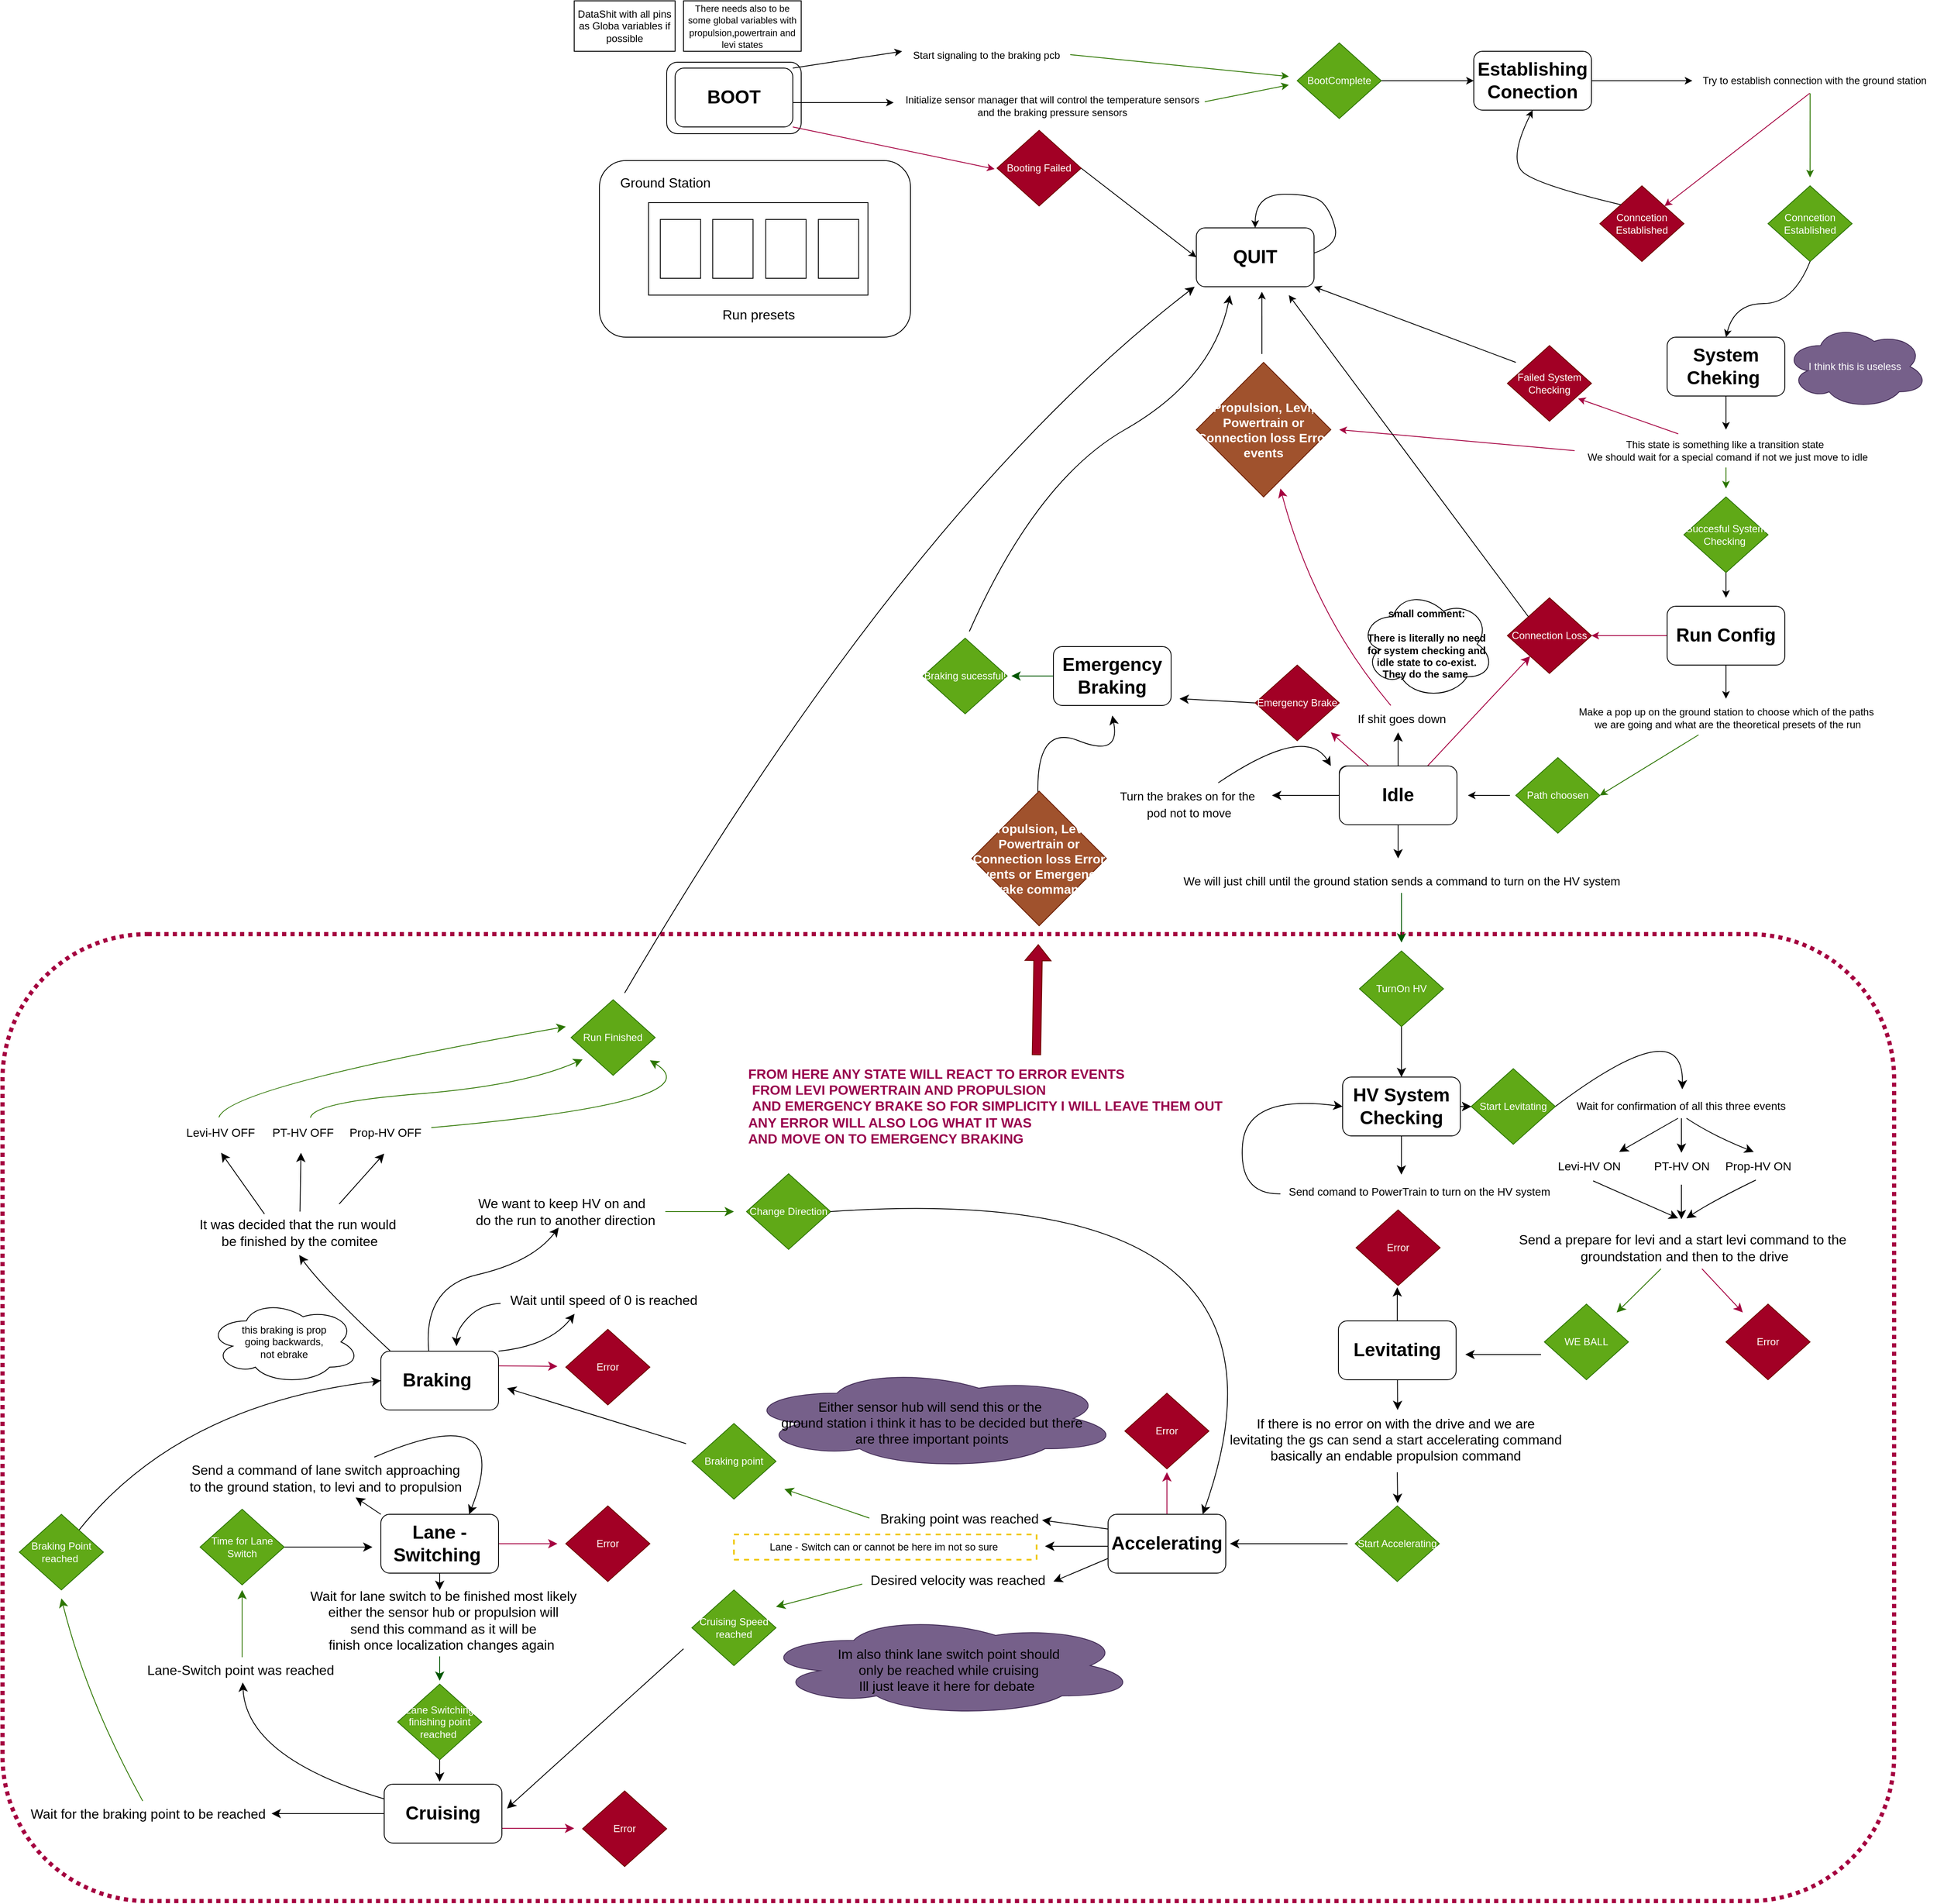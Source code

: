 <mxfile version="24.0.5" type="github">
  <diagram name="Page-1" id="cr5bB2eO5ZKdC5L4OUfk">
    <mxGraphModel dx="2669" dy="1220" grid="1" gridSize="10" guides="1" tooltips="1" connect="1" arrows="1" fold="1" page="1" pageScale="1" pageWidth="850" pageHeight="1100" math="0" shadow="0">
      <root>
        <mxCell id="0" />
        <mxCell id="1" parent="0" />
        <mxCell id="jvZFdXnzdYiKMnFKzeaT-283" value="" style="rounded=1;whiteSpace=wrap;html=1;fillColor=none;fontColor=#ffffff;strokeColor=#A50040;strokeWidth=5;dashed=1;dashPattern=1 1;" parent="1" vertex="1">
          <mxGeometry x="-670" y="1120" width="2250" height="1150" as="geometry" />
        </mxCell>
        <mxCell id="jvZFdXnzdYiKMnFKzeaT-296" value="&lt;font style=&quot;font-size: 22px;&quot;&gt;&lt;b&gt;BOOT&lt;/b&gt;&lt;/font&gt;" style="rounded=1;whiteSpace=wrap;html=1;" parent="1" vertex="1">
          <mxGeometry x="40" y="200" width="370" height="210" as="geometry" />
        </mxCell>
        <mxCell id="jvZFdXnzdYiKMnFKzeaT-215" value="&lt;span style=&quot;font-size: 22px;&quot;&gt;&lt;b&gt;QUIT&lt;/b&gt;&lt;/span&gt;" style="rounded=1;whiteSpace=wrap;html=1;" parent="1" vertex="1">
          <mxGeometry x="120" y="83" width="160" height="85" as="geometry" />
        </mxCell>
        <mxCell id="jvZFdXnzdYiKMnFKzeaT-160" value="" style="ellipse;shape=cloud;whiteSpace=wrap;html=1;fillColor=#76608a;fontColor=#ffffff;strokeColor=#432D57;" parent="1" vertex="1">
          <mxGeometry x="210" y="1636" width="450" height="120" as="geometry" />
        </mxCell>
        <mxCell id="jvZFdXnzdYiKMnFKzeaT-3" style="edgeStyle=none;rounded=0;orthogonalLoop=1;jettySize=auto;html=1;exitX=1;exitY=0;exitDx=0;exitDy=0;" parent="1" source="jvZFdXnzdYiKMnFKzeaT-1" edge="1">
          <mxGeometry relative="1" as="geometry">
            <mxPoint x="400" y="70" as="targetPoint" />
          </mxGeometry>
        </mxCell>
        <mxCell id="jvZFdXnzdYiKMnFKzeaT-4" style="edgeStyle=none;rounded=0;orthogonalLoop=1;jettySize=auto;html=1;exitX=1;exitY=0.5;exitDx=0;exitDy=0;" parent="1" edge="1">
          <mxGeometry relative="1" as="geometry">
            <mxPoint x="390" y="131" as="targetPoint" />
            <mxPoint x="270" y="131" as="sourcePoint" />
          </mxGeometry>
        </mxCell>
        <mxCell id="jvZFdXnzdYiKMnFKzeaT-1" value="&lt;font style=&quot;font-size: 22px;&quot;&gt;&lt;b&gt;BOOT&lt;/b&gt;&lt;/font&gt;" style="rounded=1;whiteSpace=wrap;html=1;" parent="1" vertex="1">
          <mxGeometry x="130" y="90" width="140" height="70" as="geometry" />
        </mxCell>
        <mxCell id="jvZFdXnzdYiKMnFKzeaT-7" value="Start signaling to the braking pcb" style="text;html=1;align=center;verticalAlign=middle;resizable=0;points=[];autosize=1;strokeColor=none;fillColor=none;" parent="1" vertex="1">
          <mxGeometry x="400" y="60" width="200" height="30" as="geometry" />
        </mxCell>
        <mxCell id="jvZFdXnzdYiKMnFKzeaT-8" value="Initialize sensor manager that will control the temperature sensors&amp;nbsp;&lt;div&gt;and the braking pressure sensors&amp;nbsp;&lt;/div&gt;" style="text;html=1;align=center;verticalAlign=middle;resizable=0;points=[];autosize=1;strokeColor=none;fillColor=none;" parent="1" vertex="1">
          <mxGeometry x="390" y="115" width="380" height="40" as="geometry" />
        </mxCell>
        <mxCell id="jvZFdXnzdYiKMnFKzeaT-11" value="DataShit with all pins as Globa variables if possible" style="whiteSpace=wrap;html=1;" parent="1" vertex="1">
          <mxGeometry x="10" y="10" width="120" height="60" as="geometry" />
        </mxCell>
        <mxCell id="jvZFdXnzdYiKMnFKzeaT-12" value="" style="endArrow=classic;html=1;rounded=0;exitX=1;exitY=0.467;exitDx=0;exitDy=0;exitPerimeter=0;fillColor=#60a917;strokeColor=#2D7600;" parent="1" source="jvZFdXnzdYiKMnFKzeaT-7" edge="1">
          <mxGeometry width="50" height="50" relative="1" as="geometry">
            <mxPoint x="670" y="90" as="sourcePoint" />
            <mxPoint x="860" y="100" as="targetPoint" />
          </mxGeometry>
        </mxCell>
        <mxCell id="jvZFdXnzdYiKMnFKzeaT-13" value="" style="endArrow=classic;html=1;rounded=0;fillColor=#60a917;strokeColor=#2D7600;" parent="1" edge="1">
          <mxGeometry width="50" height="50" relative="1" as="geometry">
            <mxPoint x="760" y="130" as="sourcePoint" />
            <mxPoint x="860" y="110" as="targetPoint" />
          </mxGeometry>
        </mxCell>
        <mxCell id="jvZFdXnzdYiKMnFKzeaT-22" style="edgeStyle=none;rounded=0;orthogonalLoop=1;jettySize=auto;html=1;exitX=1;exitY=0.5;exitDx=0;exitDy=0;entryX=0;entryY=0.5;entryDx=0;entryDy=0;" parent="1" source="jvZFdXnzdYiKMnFKzeaT-15" target="jvZFdXnzdYiKMnFKzeaT-20" edge="1">
          <mxGeometry relative="1" as="geometry" />
        </mxCell>
        <mxCell id="jvZFdXnzdYiKMnFKzeaT-15" value="BootComplete" style="rhombus;whiteSpace=wrap;html=1;fillColor=#60a917;fontColor=#ffffff;strokeColor=#2D7600;" parent="1" vertex="1">
          <mxGeometry x="870" y="60" width="100" height="90" as="geometry" />
        </mxCell>
        <mxCell id="jvZFdXnzdYiKMnFKzeaT-16" value="" style="endArrow=classic;html=1;rounded=0;exitX=1;exitY=1;exitDx=0;exitDy=0;fillColor=#d80073;strokeColor=#A50040;endFill=1;" parent="1" source="jvZFdXnzdYiKMnFKzeaT-1" edge="1">
          <mxGeometry width="50" height="50" relative="1" as="geometry">
            <mxPoint x="460" y="260" as="sourcePoint" />
            <mxPoint x="510" y="210" as="targetPoint" />
          </mxGeometry>
        </mxCell>
        <mxCell id="jvZFdXnzdYiKMnFKzeaT-21" style="edgeStyle=none;rounded=0;orthogonalLoop=1;jettySize=auto;html=1;exitX=1;exitY=0.5;exitDx=0;exitDy=0;entryX=0;entryY=0.5;entryDx=0;entryDy=0;" parent="1" source="jvZFdXnzdYiKMnFKzeaT-17" target="jvZFdXnzdYiKMnFKzeaT-19" edge="1">
          <mxGeometry relative="1" as="geometry" />
        </mxCell>
        <mxCell id="jvZFdXnzdYiKMnFKzeaT-17" value="Booting Failed" style="rhombus;whiteSpace=wrap;html=1;fillColor=#a20025;fontColor=#ffffff;strokeColor=#6F0000;" parent="1" vertex="1">
          <mxGeometry x="513" y="164" width="100" height="90" as="geometry" />
        </mxCell>
        <mxCell id="jvZFdXnzdYiKMnFKzeaT-19" value="&lt;span style=&quot;font-size: 22px;&quot;&gt;&lt;b&gt;QUIT&lt;/b&gt;&lt;/span&gt;" style="rounded=1;whiteSpace=wrap;html=1;" parent="1" vertex="1">
          <mxGeometry x="750" y="280" width="140" height="70" as="geometry" />
        </mxCell>
        <mxCell id="jvZFdXnzdYiKMnFKzeaT-30" style="edgeStyle=none;rounded=0;orthogonalLoop=1;jettySize=auto;html=1;exitX=1;exitY=0.5;exitDx=0;exitDy=0;" parent="1" source="jvZFdXnzdYiKMnFKzeaT-20" edge="1">
          <mxGeometry relative="1" as="geometry">
            <mxPoint x="1340" y="105" as="targetPoint" />
          </mxGeometry>
        </mxCell>
        <mxCell id="jvZFdXnzdYiKMnFKzeaT-20" value="&lt;span style=&quot;font-size: 22px;&quot;&gt;&lt;b&gt;Establishing Conection&lt;/b&gt;&lt;/span&gt;" style="rounded=1;whiteSpace=wrap;html=1;" parent="1" vertex="1">
          <mxGeometry x="1080" y="70" width="140" height="70" as="geometry" />
        </mxCell>
        <mxCell id="jvZFdXnzdYiKMnFKzeaT-25" value="" style="curved=1;endArrow=classic;html=1;rounded=0;entryX=0.5;entryY=0;entryDx=0;entryDy=0;" parent="1" target="jvZFdXnzdYiKMnFKzeaT-19" edge="1">
          <mxGeometry width="50" height="50" relative="1" as="geometry">
            <mxPoint x="890" y="310" as="sourcePoint" />
            <mxPoint x="940" y="260" as="targetPoint" />
            <Array as="points">
              <mxPoint x="920" y="300" />
              <mxPoint x="910" y="260" />
              <mxPoint x="890" y="240" />
              <mxPoint x="820" y="240" />
            </Array>
          </mxGeometry>
        </mxCell>
        <mxCell id="jvZFdXnzdYiKMnFKzeaT-29" value="Try to establish connection with the ground station" style="text;html=1;align=center;verticalAlign=middle;resizable=0;points=[];autosize=1;strokeColor=none;fillColor=none;" parent="1" vertex="1">
          <mxGeometry x="1340" y="90" width="290" height="30" as="geometry" />
        </mxCell>
        <mxCell id="jvZFdXnzdYiKMnFKzeaT-32" value="" style="endArrow=classic;html=1;rounded=0;exitX=0.483;exitY=1;exitDx=0;exitDy=0;exitPerimeter=0;fillColor=#60a917;strokeColor=#2D7600;" parent="1" source="jvZFdXnzdYiKMnFKzeaT-29" edge="1">
          <mxGeometry width="50" height="50" relative="1" as="geometry">
            <mxPoint x="1150" y="254" as="sourcePoint" />
            <mxPoint x="1480" y="220" as="targetPoint" />
          </mxGeometry>
        </mxCell>
        <mxCell id="jvZFdXnzdYiKMnFKzeaT-33" value="Conncetion Established" style="rhombus;whiteSpace=wrap;html=1;fillColor=#60a917;fontColor=#ffffff;strokeColor=#2D7600;" parent="1" vertex="1">
          <mxGeometry x="1430" y="230" width="100" height="90" as="geometry" />
        </mxCell>
        <mxCell id="jvZFdXnzdYiKMnFKzeaT-34" value="Conncetion Established" style="rhombus;whiteSpace=wrap;html=1;fillColor=#a20025;fontColor=#ffffff;strokeColor=#6F0000;" parent="1" vertex="1">
          <mxGeometry x="1230" y="230" width="100" height="90" as="geometry" />
        </mxCell>
        <mxCell id="jvZFdXnzdYiKMnFKzeaT-35" value="" style="endArrow=classic;html=1;rounded=0;exitX=0.483;exitY=1;exitDx=0;exitDy=0;exitPerimeter=0;fillColor=#d80073;strokeColor=#A50040;" parent="1" target="jvZFdXnzdYiKMnFKzeaT-34" edge="1">
          <mxGeometry width="50" height="50" relative="1" as="geometry">
            <mxPoint x="1479.5" y="120" as="sourcePoint" />
            <mxPoint x="1479.5" y="220" as="targetPoint" />
          </mxGeometry>
        </mxCell>
        <mxCell id="jvZFdXnzdYiKMnFKzeaT-37" value="" style="curved=1;endArrow=classic;html=1;rounded=0;exitX=0;exitY=0;exitDx=0;exitDy=0;entryX=0.5;entryY=1;entryDx=0;entryDy=0;" parent="1" source="jvZFdXnzdYiKMnFKzeaT-34" target="jvZFdXnzdYiKMnFKzeaT-20" edge="1">
          <mxGeometry width="50" height="50" relative="1" as="geometry">
            <mxPoint x="1090" y="250" as="sourcePoint" />
            <mxPoint x="1140" y="200" as="targetPoint" />
            <Array as="points">
              <mxPoint x="1160" y="230" />
              <mxPoint x="1120" y="200" />
            </Array>
          </mxGeometry>
        </mxCell>
        <mxCell id="jvZFdXnzdYiKMnFKzeaT-42" style="edgeStyle=none;rounded=0;orthogonalLoop=1;jettySize=auto;html=1;exitX=0.5;exitY=1;exitDx=0;exitDy=0;" parent="1" source="jvZFdXnzdYiKMnFKzeaT-38" edge="1">
          <mxGeometry relative="1" as="geometry">
            <mxPoint x="1380" y="520" as="targetPoint" />
          </mxGeometry>
        </mxCell>
        <mxCell id="jvZFdXnzdYiKMnFKzeaT-38" value="&lt;span style=&quot;font-size: 22px;&quot;&gt;&lt;b&gt;System Cheking&amp;nbsp;&lt;/b&gt;&lt;/span&gt;" style="rounded=1;whiteSpace=wrap;html=1;" parent="1" vertex="1">
          <mxGeometry x="1310" y="410" width="140" height="70" as="geometry" />
        </mxCell>
        <mxCell id="jvZFdXnzdYiKMnFKzeaT-41" value="" style="curved=1;endArrow=classic;html=1;rounded=0;exitX=0.5;exitY=1;exitDx=0;exitDy=0;entryX=0.5;entryY=0;entryDx=0;entryDy=0;" parent="1" source="jvZFdXnzdYiKMnFKzeaT-33" target="jvZFdXnzdYiKMnFKzeaT-38" edge="1">
          <mxGeometry width="50" height="50" relative="1" as="geometry">
            <mxPoint x="1265" y="263" as="sourcePoint" />
            <mxPoint x="1160" y="150" as="targetPoint" />
            <Array as="points">
              <mxPoint x="1460" y="370" />
              <mxPoint x="1390" y="370" />
            </Array>
          </mxGeometry>
        </mxCell>
        <mxCell id="jvZFdXnzdYiKMnFKzeaT-48" style="edgeStyle=none;rounded=0;orthogonalLoop=1;jettySize=auto;html=1;fillColor=#d80073;strokeColor=#A50040;entryX=0.84;entryY=0.7;entryDx=0;entryDy=0;entryPerimeter=0;" parent="1" source="jvZFdXnzdYiKMnFKzeaT-43" target="jvZFdXnzdYiKMnFKzeaT-49" edge="1">
          <mxGeometry relative="1" as="geometry">
            <mxPoint x="1210" y="490" as="targetPoint" />
          </mxGeometry>
        </mxCell>
        <mxCell id="jvZFdXnzdYiKMnFKzeaT-53" style="edgeStyle=none;rounded=0;orthogonalLoop=1;jettySize=auto;html=1;fillColor=#d80073;strokeColor=#A50040;" parent="1" edge="1">
          <mxGeometry relative="1" as="geometry">
            <mxPoint x="920" y="520" as="targetPoint" />
            <mxPoint x="1200" y="545" as="sourcePoint" />
          </mxGeometry>
        </mxCell>
        <mxCell id="jvZFdXnzdYiKMnFKzeaT-58" style="edgeStyle=none;rounded=0;orthogonalLoop=1;jettySize=auto;html=1;fillColor=#60a917;strokeColor=#2D7600;" parent="1" source="jvZFdXnzdYiKMnFKzeaT-43" edge="1">
          <mxGeometry relative="1" as="geometry">
            <mxPoint x="1380" y="590" as="targetPoint" />
          </mxGeometry>
        </mxCell>
        <mxCell id="jvZFdXnzdYiKMnFKzeaT-43" value="This state is something like a transition state&amp;nbsp;&lt;div&gt;&amp;nbsp;We should wait for a special comand if not we just move to idle&lt;/div&gt;" style="text;html=1;align=center;verticalAlign=middle;resizable=0;points=[];autosize=1;strokeColor=none;fillColor=none;" parent="1" vertex="1">
          <mxGeometry x="1200" y="525" width="360" height="40" as="geometry" />
        </mxCell>
        <mxCell id="jvZFdXnzdYiKMnFKzeaT-51" style="edgeStyle=none;rounded=0;orthogonalLoop=1;jettySize=auto;html=1;entryX=1;entryY=1;entryDx=0;entryDy=0;" parent="1" target="jvZFdXnzdYiKMnFKzeaT-19" edge="1">
          <mxGeometry relative="1" as="geometry">
            <mxPoint x="1130" y="440" as="sourcePoint" />
          </mxGeometry>
        </mxCell>
        <mxCell id="jvZFdXnzdYiKMnFKzeaT-49" value="Failed System Checking" style="rhombus;whiteSpace=wrap;html=1;fillColor=#a20025;fontColor=#ffffff;strokeColor=#6F0000;" parent="1" vertex="1">
          <mxGeometry x="1120" y="420" width="100" height="90" as="geometry" />
        </mxCell>
        <mxCell id="jvZFdXnzdYiKMnFKzeaT-52" value="&lt;b&gt;&lt;font style=&quot;font-size: 15px;&quot;&gt;Propulsion, Levi, Powertrain or Connection loss Error events&lt;/font&gt;&lt;/b&gt;" style="rhombus;whiteSpace=wrap;html=1;fillColor=#a0522d;fontColor=#ffffff;strokeColor=#6D1F00;" parent="1" vertex="1">
          <mxGeometry x="750" y="440" width="160" height="160" as="geometry" />
        </mxCell>
        <mxCell id="jvZFdXnzdYiKMnFKzeaT-54" style="edgeStyle=none;rounded=0;orthogonalLoop=1;jettySize=auto;html=1;entryX=0.557;entryY=1.086;entryDx=0;entryDy=0;entryPerimeter=0;" parent="1" target="jvZFdXnzdYiKMnFKzeaT-19" edge="1">
          <mxGeometry relative="1" as="geometry">
            <mxPoint x="828" y="430" as="sourcePoint" />
          </mxGeometry>
        </mxCell>
        <mxCell id="jvZFdXnzdYiKMnFKzeaT-61" style="edgeStyle=none;rounded=0;orthogonalLoop=1;jettySize=auto;html=1;" parent="1" source="jvZFdXnzdYiKMnFKzeaT-56" edge="1">
          <mxGeometry relative="1" as="geometry">
            <mxPoint x="1380" y="840" as="targetPoint" />
          </mxGeometry>
        </mxCell>
        <mxCell id="jvZFdXnzdYiKMnFKzeaT-64" style="edgeStyle=none;rounded=0;orthogonalLoop=1;jettySize=auto;html=1;exitX=0;exitY=0.5;exitDx=0;exitDy=0;entryX=1;entryY=0.5;entryDx=0;entryDy=0;fillColor=#d80073;strokeColor=#A50040;" parent="1" source="jvZFdXnzdYiKMnFKzeaT-56" target="jvZFdXnzdYiKMnFKzeaT-63" edge="1">
          <mxGeometry relative="1" as="geometry" />
        </mxCell>
        <mxCell id="jvZFdXnzdYiKMnFKzeaT-56" value="&lt;span style=&quot;font-size: 22px;&quot;&gt;&lt;b&gt;Run Config&lt;/b&gt;&lt;/span&gt;" style="rounded=1;whiteSpace=wrap;html=1;" parent="1" vertex="1">
          <mxGeometry x="1310" y="730" width="140" height="70" as="geometry" />
        </mxCell>
        <mxCell id="jvZFdXnzdYiKMnFKzeaT-60" style="edgeStyle=none;rounded=0;orthogonalLoop=1;jettySize=auto;html=1;exitX=0.5;exitY=1;exitDx=0;exitDy=0;" parent="1" source="jvZFdXnzdYiKMnFKzeaT-57" edge="1">
          <mxGeometry relative="1" as="geometry">
            <mxPoint x="1380" y="720" as="targetPoint" />
          </mxGeometry>
        </mxCell>
        <mxCell id="jvZFdXnzdYiKMnFKzeaT-57" value="Succesful System Checking&amp;nbsp;" style="rhombus;whiteSpace=wrap;html=1;fillColor=#60a917;fontColor=#ffffff;strokeColor=#2D7600;" parent="1" vertex="1">
          <mxGeometry x="1330" y="600" width="100" height="90" as="geometry" />
        </mxCell>
        <mxCell id="jvZFdXnzdYiKMnFKzeaT-59" style="edgeStyle=none;rounded=0;orthogonalLoop=1;jettySize=auto;html=1;entryX=0.5;entryY=0;entryDx=0;entryDy=0;" parent="1" source="jvZFdXnzdYiKMnFKzeaT-56" target="jvZFdXnzdYiKMnFKzeaT-56" edge="1">
          <mxGeometry relative="1" as="geometry" />
        </mxCell>
        <mxCell id="jvZFdXnzdYiKMnFKzeaT-68" style="edgeStyle=none;rounded=0;orthogonalLoop=1;jettySize=auto;html=1;entryX=1;entryY=0.5;entryDx=0;entryDy=0;fillColor=#60a917;strokeColor=#2D7600;" parent="1" source="jvZFdXnzdYiKMnFKzeaT-62" target="jvZFdXnzdYiKMnFKzeaT-67" edge="1">
          <mxGeometry relative="1" as="geometry" />
        </mxCell>
        <mxCell id="jvZFdXnzdYiKMnFKzeaT-62" value="Make a pop up on the ground station to choose which of the paths&lt;div&gt;&amp;nbsp;we are going and what are the theoretical presets of the run&lt;/div&gt;" style="text;html=1;align=center;verticalAlign=middle;resizable=0;points=[];autosize=1;strokeColor=none;fillColor=none;" parent="1" vertex="1">
          <mxGeometry x="1195" y="843" width="370" height="40" as="geometry" />
        </mxCell>
        <mxCell id="jvZFdXnzdYiKMnFKzeaT-65" style="edgeStyle=none;rounded=0;orthogonalLoop=1;jettySize=auto;html=1;exitX=0;exitY=0;exitDx=0;exitDy=0;" parent="1" source="jvZFdXnzdYiKMnFKzeaT-63" edge="1">
          <mxGeometry relative="1" as="geometry">
            <mxPoint x="860" y="360" as="targetPoint" />
          </mxGeometry>
        </mxCell>
        <mxCell id="jvZFdXnzdYiKMnFKzeaT-63" value="Connection Loss" style="rhombus;whiteSpace=wrap;html=1;fillColor=#a20025;fontColor=#ffffff;strokeColor=#6F0000;" parent="1" vertex="1">
          <mxGeometry x="1120" y="720" width="100" height="90" as="geometry" />
        </mxCell>
        <mxCell id="jvZFdXnzdYiKMnFKzeaT-69" style="edgeStyle=none;rounded=0;orthogonalLoop=1;jettySize=auto;html=1;exitX=0;exitY=0.5;exitDx=0;exitDy=0;" parent="1" edge="1">
          <mxGeometry relative="1" as="geometry">
            <mxPoint x="1073" y="955" as="targetPoint" />
            <mxPoint x="1123" y="955" as="sourcePoint" />
          </mxGeometry>
        </mxCell>
        <mxCell id="jvZFdXnzdYiKMnFKzeaT-67" value="Path choosen" style="rhombus;whiteSpace=wrap;html=1;fillColor=#60a917;fontColor=#ffffff;strokeColor=#2D7600;" parent="1" vertex="1">
          <mxGeometry x="1130" y="910" width="100" height="90" as="geometry" />
        </mxCell>
        <mxCell id="jvZFdXnzdYiKMnFKzeaT-70" value="" style="rounded=1;whiteSpace=wrap;html=1;" parent="1" vertex="1">
          <mxGeometry x="920" y="920" width="120" height="60" as="geometry" />
        </mxCell>
        <mxCell id="jvZFdXnzdYiKMnFKzeaT-80" style="edgeStyle=none;curved=1;rounded=0;orthogonalLoop=1;jettySize=auto;html=1;exitX=0.5;exitY=1;exitDx=0;exitDy=0;fontSize=12;startSize=8;endSize=8;" parent="1" source="jvZFdXnzdYiKMnFKzeaT-71" edge="1">
          <mxGeometry relative="1" as="geometry">
            <mxPoint x="990" y="1030" as="targetPoint" />
          </mxGeometry>
        </mxCell>
        <mxCell id="jvZFdXnzdYiKMnFKzeaT-82" style="edgeStyle=none;curved=1;rounded=0;orthogonalLoop=1;jettySize=auto;html=1;exitX=0.75;exitY=0;exitDx=0;exitDy=0;fontSize=12;startSize=8;endSize=8;fillColor=#d80073;strokeColor=#A50040;" parent="1" source="jvZFdXnzdYiKMnFKzeaT-71" target="jvZFdXnzdYiKMnFKzeaT-63" edge="1">
          <mxGeometry relative="1" as="geometry" />
        </mxCell>
        <mxCell id="jvZFdXnzdYiKMnFKzeaT-86" style="edgeStyle=none;curved=1;rounded=0;orthogonalLoop=1;jettySize=auto;html=1;exitX=0;exitY=0.5;exitDx=0;exitDy=0;fontSize=12;startSize=8;endSize=8;" parent="1" source="jvZFdXnzdYiKMnFKzeaT-71" edge="1">
          <mxGeometry relative="1" as="geometry">
            <mxPoint x="840" y="955" as="targetPoint" />
          </mxGeometry>
        </mxCell>
        <mxCell id="jvZFdXnzdYiKMnFKzeaT-90" style="edgeStyle=none;curved=1;rounded=0;orthogonalLoop=1;jettySize=auto;html=1;exitX=0.5;exitY=0;exitDx=0;exitDy=0;fontSize=12;startSize=8;endSize=8;" parent="1" source="jvZFdXnzdYiKMnFKzeaT-71" edge="1">
          <mxGeometry relative="1" as="geometry">
            <mxPoint x="990" y="880" as="targetPoint" />
          </mxGeometry>
        </mxCell>
        <mxCell id="jvZFdXnzdYiKMnFKzeaT-93" style="edgeStyle=none;curved=1;rounded=0;orthogonalLoop=1;jettySize=auto;html=1;exitX=0.25;exitY=0;exitDx=0;exitDy=0;fontSize=12;startSize=8;endSize=8;fillColor=#d80073;strokeColor=#A50040;" parent="1" source="jvZFdXnzdYiKMnFKzeaT-71" edge="1">
          <mxGeometry relative="1" as="geometry">
            <mxPoint x="910" y="880" as="targetPoint" />
          </mxGeometry>
        </mxCell>
        <mxCell id="jvZFdXnzdYiKMnFKzeaT-71" value="&lt;span style=&quot;font-size: 22px;&quot;&gt;&lt;b&gt;Idle&lt;/b&gt;&lt;/span&gt;" style="rounded=1;whiteSpace=wrap;html=1;" parent="1" vertex="1">
          <mxGeometry x="920" y="920" width="140" height="70" as="geometry" />
        </mxCell>
        <mxCell id="jvZFdXnzdYiKMnFKzeaT-72" value="&lt;b&gt;small comment:&lt;/b&gt;&lt;div&gt;&lt;b&gt;&lt;br&gt;&lt;/b&gt;&lt;/div&gt;&lt;div&gt;&lt;b&gt;There is literally no need for system checking and idle state to co-exist.&lt;/b&gt;&lt;/div&gt;&lt;div&gt;&lt;b&gt;They do the same&amp;nbsp;&lt;/b&gt;&lt;/div&gt;" style="ellipse;shape=cloud;whiteSpace=wrap;html=1;" parent="1" vertex="1">
          <mxGeometry x="944" y="710" width="160" height="130" as="geometry" />
        </mxCell>
        <mxCell id="jvZFdXnzdYiKMnFKzeaT-77" style="edgeStyle=none;curved=1;rounded=0;orthogonalLoop=1;jettySize=auto;html=1;exitX=0;exitY=0.5;exitDx=0;exitDy=0;fontSize=12;startSize=8;endSize=8;fillColor=#008a00;strokeColor=#005700;" parent="1" source="jvZFdXnzdYiKMnFKzeaT-74" edge="1">
          <mxGeometry relative="1" as="geometry">
            <mxPoint x="530" y="813" as="targetPoint" />
          </mxGeometry>
        </mxCell>
        <mxCell id="jvZFdXnzdYiKMnFKzeaT-74" value="&lt;span style=&quot;font-size: 22px;&quot;&gt;&lt;b&gt;Emergency Braking&lt;/b&gt;&lt;/span&gt;" style="rounded=1;whiteSpace=wrap;html=1;" parent="1" vertex="1">
          <mxGeometry x="580" y="778" width="140" height="70" as="geometry" />
        </mxCell>
        <mxCell id="jvZFdXnzdYiKMnFKzeaT-76" value="Braking sucessful!" style="rhombus;whiteSpace=wrap;html=1;fillColor=#60a917;fontColor=#ffffff;strokeColor=#2D7600;" parent="1" vertex="1">
          <mxGeometry x="425" y="768" width="100" height="90" as="geometry" />
        </mxCell>
        <mxCell id="jvZFdXnzdYiKMnFKzeaT-78" value="" style="curved=1;endArrow=classic;html=1;rounded=0;fontSize=12;startSize=8;endSize=8;" parent="1" edge="1">
          <mxGeometry width="50" height="50" relative="1" as="geometry">
            <mxPoint x="480" y="760" as="sourcePoint" />
            <mxPoint x="790" y="360" as="targetPoint" />
            <Array as="points">
              <mxPoint x="560" y="580" />
              <mxPoint x="770" y="460" />
            </Array>
          </mxGeometry>
        </mxCell>
        <mxCell id="jvZFdXnzdYiKMnFKzeaT-83" style="edgeStyle=none;curved=1;rounded=0;orthogonalLoop=1;jettySize=auto;html=1;fontSize=12;startSize=8;endSize=8;fillColor=#008a00;strokeColor=#005700;" parent="1" source="jvZFdXnzdYiKMnFKzeaT-81" edge="1">
          <mxGeometry relative="1" as="geometry">
            <mxPoint x="994" y="1130" as="targetPoint" />
          </mxGeometry>
        </mxCell>
        <mxCell id="jvZFdXnzdYiKMnFKzeaT-81" value="&lt;font style=&quot;font-size: 14px;&quot;&gt;We will just chill until the ground station sends a command to turn on the HV system&lt;/font&gt;" style="text;html=1;align=center;verticalAlign=middle;resizable=0;points=[];autosize=1;strokeColor=none;fillColor=none;fontSize=16;" parent="1" vertex="1">
          <mxGeometry x="724" y="1041" width="540" height="30" as="geometry" />
        </mxCell>
        <mxCell id="jvZFdXnzdYiKMnFKzeaT-110" style="edgeStyle=none;curved=1;rounded=0;orthogonalLoop=1;jettySize=auto;html=1;entryX=0.5;entryY=0;entryDx=0;entryDy=0;fontSize=12;startSize=8;endSize=8;" parent="1" source="jvZFdXnzdYiKMnFKzeaT-84" target="jvZFdXnzdYiKMnFKzeaT-108" edge="1">
          <mxGeometry relative="1" as="geometry" />
        </mxCell>
        <mxCell id="jvZFdXnzdYiKMnFKzeaT-84" value="TurnOn HV" style="rhombus;whiteSpace=wrap;html=1;fillColor=#60a917;fontColor=#ffffff;strokeColor=#2D7600;" parent="1" vertex="1">
          <mxGeometry x="944" y="1140" width="100" height="90" as="geometry" />
        </mxCell>
        <mxCell id="jvZFdXnzdYiKMnFKzeaT-89" style="edgeStyle=none;curved=1;rounded=0;orthogonalLoop=1;jettySize=auto;html=1;fontSize=12;startSize=8;endSize=8;" parent="1" source="jvZFdXnzdYiKMnFKzeaT-88" edge="1">
          <mxGeometry relative="1" as="geometry">
            <mxPoint x="910" y="920" as="targetPoint" />
            <Array as="points">
              <mxPoint x="880" y="870" />
            </Array>
          </mxGeometry>
        </mxCell>
        <mxCell id="jvZFdXnzdYiKMnFKzeaT-88" value="&lt;font style=&quot;font-size: 14px;&quot;&gt;Turn the brakes on for the&lt;/font&gt;&lt;div&gt;&lt;font style=&quot;font-size: 14px;&quot;&gt;&amp;nbsp;pod not to move&lt;/font&gt;&lt;/div&gt;" style="text;html=1;align=center;verticalAlign=middle;resizable=0;points=[];autosize=1;strokeColor=none;fillColor=none;fontSize=16;" parent="1" vertex="1">
          <mxGeometry x="649" y="940" width="180" height="50" as="geometry" />
        </mxCell>
        <mxCell id="jvZFdXnzdYiKMnFKzeaT-92" style="edgeStyle=none;curved=1;rounded=0;orthogonalLoop=1;jettySize=auto;html=1;fontSize=12;startSize=8;endSize=8;fillColor=#d80073;strokeColor=#A50040;" parent="1" source="jvZFdXnzdYiKMnFKzeaT-91" edge="1">
          <mxGeometry relative="1" as="geometry">
            <mxPoint x="850" y="590" as="targetPoint" />
            <Array as="points">
              <mxPoint x="890" y="740" />
            </Array>
          </mxGeometry>
        </mxCell>
        <mxCell id="jvZFdXnzdYiKMnFKzeaT-91" value="&lt;font style=&quot;font-size: 14px;&quot;&gt;If shit goes down&lt;/font&gt;" style="text;html=1;align=center;verticalAlign=middle;resizable=0;points=[];autosize=1;strokeColor=none;fillColor=none;fontSize=16;" parent="1" vertex="1">
          <mxGeometry x="929" y="848" width="130" height="30" as="geometry" />
        </mxCell>
        <mxCell id="jvZFdXnzdYiKMnFKzeaT-96" style="edgeStyle=none;curved=1;rounded=0;orthogonalLoop=1;jettySize=auto;html=1;exitX=0;exitY=0.5;exitDx=0;exitDy=0;fontSize=12;startSize=8;endSize=8;" parent="1" source="jvZFdXnzdYiKMnFKzeaT-95" edge="1">
          <mxGeometry relative="1" as="geometry">
            <mxPoint x="730" y="840" as="targetPoint" />
          </mxGeometry>
        </mxCell>
        <mxCell id="jvZFdXnzdYiKMnFKzeaT-95" value="Emergency Brake" style="rhombus;whiteSpace=wrap;html=1;fillColor=#a20025;fontColor=#ffffff;strokeColor=#6F0000;" parent="1" vertex="1">
          <mxGeometry x="820" y="800" width="100" height="90" as="geometry" />
        </mxCell>
        <mxCell id="jvZFdXnzdYiKMnFKzeaT-99" style="edgeStyle=none;curved=1;rounded=0;orthogonalLoop=1;jettySize=auto;html=1;fontSize=12;startSize=8;endSize=8;" parent="1" source="jvZFdXnzdYiKMnFKzeaT-98" edge="1">
          <mxGeometry relative="1" as="geometry">
            <mxPoint x="650" y="860" as="targetPoint" />
            <Array as="points">
              <mxPoint x="560" y="870" />
              <mxPoint x="660" y="910" />
            </Array>
          </mxGeometry>
        </mxCell>
        <mxCell id="jvZFdXnzdYiKMnFKzeaT-98" value="&lt;b&gt;&lt;font style=&quot;font-size: 15px;&quot;&gt;Propulsion, Levi, Powertrain or Connection loss Error events or Emergency Brake command&amp;nbsp;&lt;/font&gt;&lt;/b&gt;" style="rhombus;whiteSpace=wrap;html=1;fillColor=#a0522d;fontColor=#ffffff;strokeColor=#6D1F00;" parent="1" vertex="1">
          <mxGeometry x="483" y="950" width="160" height="160" as="geometry" />
        </mxCell>
        <mxCell id="jvZFdXnzdYiKMnFKzeaT-102" value="&lt;span style=&quot;border-color: rgb(0, 0, 0); font-family: Helvetica; font-style: normal; font-variant-ligatures: normal; font-variant-caps: normal; letter-spacing: normal; orphans: 2; text-indent: 0px; text-transform: none; widows: 2; word-spacing: 0px; -webkit-text-stroke-width: 0px; white-space: nowrap; text-decoration-thickness: initial; text-decoration-style: initial; text-decoration-color: initial; font-size: 16px;&quot;&gt;&lt;font color=&quot;#99004d&quot;&gt;FROM HERE ANY STATE WILL REACT TO ERROR EVENTS&lt;/font&gt;&lt;/span&gt;&lt;div style=&quot;border-color: rgb(0, 0, 0); font-family: Helvetica; font-size: 16px; font-style: normal; font-variant-ligatures: normal; font-variant-caps: normal; letter-spacing: normal; orphans: 2; text-indent: 0px; text-transform: none; widows: 2; word-spacing: 0px; -webkit-text-stroke-width: 0px; white-space: nowrap; text-decoration-thickness: initial; text-decoration-style: initial; text-decoration-color: initial;&quot;&gt;&lt;div style=&quot;&quot;&gt;&lt;span style=&quot;color: rgb(153, 0, 77); background-color: initial;&quot;&gt;&amp;nbsp;FROM LEVI POWERTRAIN AND PROPULSION&lt;/span&gt;&lt;/div&gt;&lt;div style=&quot;border-color: rgb(0, 0, 0); font-size: 16px;&quot;&gt;&lt;span style=&quot;border-color: rgb(0, 0, 0); font-size: 16px;&quot;&gt;&lt;font color=&quot;#99004d&quot;&gt;&amp;nbsp;AND EMERGENCY BRAKE SO FOR SIMPLICITY I WILL LEAVE THEM OUT&amp;nbsp;&lt;/font&gt;&lt;/span&gt;&lt;/div&gt;&lt;div style=&quot;border-color: rgb(0, 0, 0); font-size: 16px;&quot;&gt;&lt;span style=&quot;border-color: rgb(0, 0, 0); font-size: 16px;&quot;&gt;&lt;font color=&quot;#99004d&quot;&gt;ANY ERROR WILL ALSO LOG WHAT IT WAS&amp;nbsp;&lt;/font&gt;&lt;/span&gt;&lt;/div&gt;&lt;div style=&quot;border-color: rgb(0, 0, 0); font-size: 16px;&quot;&gt;&lt;span style=&quot;border-color: rgb(0, 0, 0); font-size: 16px;&quot;&gt;&lt;font color=&quot;#99004d&quot;&gt;AND MOVE ON TO EMERGENCY BRAKING&amp;nbsp;&lt;/font&gt;&lt;/span&gt;&lt;/div&gt;&lt;/div&gt;" style="text;whiteSpace=wrap;html=1;fontSize=16;fontStyle=1;align=left;fontColor=default;labelBackgroundColor=none;" parent="1" vertex="1">
          <mxGeometry x="215" y="1270" width="520" height="130" as="geometry" />
        </mxCell>
        <mxCell id="jvZFdXnzdYiKMnFKzeaT-106" value="" style="endArrow=classic;html=1;rounded=0;fontSize=12;curved=1;shape=flexArrow;fillColor=#a20025;strokeColor=#6F0000;exitX=0.64;exitY=0.015;exitDx=0;exitDy=0;exitPerimeter=0;" parent="1" edge="1">
          <mxGeometry width="50" height="50" relative="1" as="geometry">
            <mxPoint x="559.8" y="1263.95" as="sourcePoint" />
            <mxPoint x="562" y="1132" as="targetPoint" />
          </mxGeometry>
        </mxCell>
        <mxCell id="jvZFdXnzdYiKMnFKzeaT-133" value="" style="edgeStyle=none;curved=1;rounded=0;orthogonalLoop=1;jettySize=auto;html=1;fontSize=12;startSize=8;endSize=8;" parent="1" source="jvZFdXnzdYiKMnFKzeaT-108" target="jvZFdXnzdYiKMnFKzeaT-131" edge="1">
          <mxGeometry relative="1" as="geometry" />
        </mxCell>
        <mxCell id="jvZFdXnzdYiKMnFKzeaT-134" value="" style="edgeStyle=none;curved=1;rounded=0;orthogonalLoop=1;jettySize=auto;html=1;fontSize=12;startSize=8;endSize=8;" parent="1" source="jvZFdXnzdYiKMnFKzeaT-108" target="jvZFdXnzdYiKMnFKzeaT-131" edge="1">
          <mxGeometry relative="1" as="geometry" />
        </mxCell>
        <mxCell id="jvZFdXnzdYiKMnFKzeaT-108" value="&lt;span style=&quot;font-size: 22px;&quot;&gt;&lt;b&gt;HV System Checking&lt;/b&gt;&lt;/span&gt;" style="rounded=1;whiteSpace=wrap;html=1;" parent="1" vertex="1">
          <mxGeometry x="924" y="1290" width="140" height="70" as="geometry" />
        </mxCell>
        <mxCell id="jvZFdXnzdYiKMnFKzeaT-109" value="&lt;font style=&quot;font-size: 11px;&quot;&gt;There needs also to be some global variables with propulsion,powertrain and levi states&lt;/font&gt;" style="whiteSpace=wrap;html=1;" parent="1" vertex="1">
          <mxGeometry x="140" y="10" width="140" height="60" as="geometry" />
        </mxCell>
        <mxCell id="jvZFdXnzdYiKMnFKzeaT-116" style="edgeStyle=none;curved=1;rounded=0;orthogonalLoop=1;jettySize=auto;html=1;fontSize=12;startSize=8;endSize=8;" parent="1" edge="1">
          <mxGeometry relative="1" as="geometry">
            <mxPoint x="1253" y="1379" as="targetPoint" />
            <mxPoint x="1323" y="1339" as="sourcePoint" />
          </mxGeometry>
        </mxCell>
        <mxCell id="jvZFdXnzdYiKMnFKzeaT-141" style="edgeStyle=none;curved=1;rounded=0;orthogonalLoop=1;jettySize=auto;html=1;entryX=0;entryY=0.5;entryDx=0;entryDy=0;fontSize=12;startSize=8;endSize=8;" parent="1" source="jvZFdXnzdYiKMnFKzeaT-113" target="jvZFdXnzdYiKMnFKzeaT-108" edge="1">
          <mxGeometry relative="1" as="geometry">
            <mxPoint x="846" y="1427" as="sourcePoint" />
            <Array as="points">
              <mxPoint x="800" y="1430" />
              <mxPoint x="810" y="1310" />
            </Array>
          </mxGeometry>
        </mxCell>
        <mxCell id="jvZFdXnzdYiKMnFKzeaT-113" value="&lt;font style=&quot;font-size: 13px;&quot;&gt;Send comand to PowerTrain to turn on the HV system&lt;/font&gt;" style="text;html=1;align=center;verticalAlign=middle;resizable=0;points=[];autosize=1;strokeColor=none;fillColor=none;fontSize=16;" parent="1" vertex="1">
          <mxGeometry x="850" y="1410" width="330" height="30" as="geometry" />
        </mxCell>
        <mxCell id="jvZFdXnzdYiKMnFKzeaT-114" style="edgeStyle=none;curved=1;rounded=0;orthogonalLoop=1;jettySize=auto;html=1;entryX=0.436;entryY=-0.133;entryDx=0;entryDy=0;entryPerimeter=0;fontSize=12;startSize=8;endSize=8;" parent="1" source="jvZFdXnzdYiKMnFKzeaT-108" target="jvZFdXnzdYiKMnFKzeaT-113" edge="1">
          <mxGeometry relative="1" as="geometry" />
        </mxCell>
        <mxCell id="jvZFdXnzdYiKMnFKzeaT-119" value="&lt;font style=&quot;font-size: 14px;&quot;&gt;Levi-HV ON&lt;/font&gt;" style="text;html=1;align=center;verticalAlign=middle;resizable=0;points=[];autosize=1;strokeColor=none;fillColor=none;fontSize=16;" parent="1" vertex="1">
          <mxGeometry x="1167" y="1380" width="100" height="30" as="geometry" />
        </mxCell>
        <mxCell id="jvZFdXnzdYiKMnFKzeaT-120" value="&lt;font style=&quot;font-size: 14px;&quot;&gt;PT-HV ON&lt;/font&gt;" style="text;html=1;align=center;verticalAlign=middle;resizable=0;points=[];autosize=1;strokeColor=none;fillColor=none;fontSize=16;" parent="1" vertex="1">
          <mxGeometry x="1282" y="1380" width="90" height="30" as="geometry" />
        </mxCell>
        <mxCell id="jvZFdXnzdYiKMnFKzeaT-121" style="edgeStyle=none;curved=1;rounded=0;orthogonalLoop=1;jettySize=auto;html=1;fontSize=12;startSize=8;endSize=8;" parent="1" edge="1">
          <mxGeometry relative="1" as="geometry">
            <mxPoint x="1413" y="1379" as="targetPoint" />
            <mxPoint x="1333" y="1339" as="sourcePoint" />
            <Array as="points">
              <mxPoint x="1363" y="1359" />
            </Array>
          </mxGeometry>
        </mxCell>
        <mxCell id="jvZFdXnzdYiKMnFKzeaT-122" value="&lt;font style=&quot;font-size: 14px;&quot;&gt;Prop-HV ON&lt;/font&gt;" style="text;html=1;align=center;verticalAlign=middle;resizable=0;points=[];autosize=1;strokeColor=none;fillColor=none;fontSize=16;" parent="1" vertex="1">
          <mxGeometry x="1368" y="1380" width="100" height="30" as="geometry" />
        </mxCell>
        <mxCell id="jvZFdXnzdYiKMnFKzeaT-123" style="edgeStyle=none;curved=1;rounded=0;orthogonalLoop=1;jettySize=auto;html=1;fontSize=12;startSize=8;endSize=8;" parent="1" target="jvZFdXnzdYiKMnFKzeaT-120" edge="1">
          <mxGeometry relative="1" as="geometry">
            <mxPoint x="1263" y="1389" as="targetPoint" />
            <mxPoint x="1327" y="1339" as="sourcePoint" />
            <Array as="points">
              <mxPoint x="1327" y="1339" />
            </Array>
          </mxGeometry>
        </mxCell>
        <mxCell id="jvZFdXnzdYiKMnFKzeaT-124" value="&lt;font style=&quot;font-size: 13px;&quot;&gt;Wait for confirmation of all this three events&amp;nbsp;&lt;/font&gt;" style="text;html=1;align=center;verticalAlign=middle;resizable=0;points=[];autosize=1;strokeColor=none;fillColor=none;fontSize=16;" parent="1" vertex="1">
          <mxGeometry x="1188" y="1308" width="280" height="30" as="geometry" />
        </mxCell>
        <mxCell id="jvZFdXnzdYiKMnFKzeaT-126" style="edgeStyle=none;curved=1;rounded=0;orthogonalLoop=1;jettySize=auto;html=1;fontSize=12;startSize=8;endSize=8;exitX=0.55;exitY=1.117;exitDx=0;exitDy=0;exitPerimeter=0;" parent="1" source="jvZFdXnzdYiKMnFKzeaT-119" edge="1">
          <mxGeometry relative="1" as="geometry">
            <mxPoint x="1323" y="1458" as="targetPoint" />
            <mxPoint x="1323" y="1418" as="sourcePoint" />
          </mxGeometry>
        </mxCell>
        <mxCell id="jvZFdXnzdYiKMnFKzeaT-127" style="edgeStyle=none;curved=1;rounded=0;orthogonalLoop=1;jettySize=auto;html=1;fontSize=12;startSize=8;endSize=8;exitX=0.475;exitY=1.083;exitDx=0;exitDy=0;exitPerimeter=0;" parent="1" source="jvZFdXnzdYiKMnFKzeaT-122" edge="1">
          <mxGeometry relative="1" as="geometry">
            <mxPoint x="1333" y="1458" as="targetPoint" />
            <mxPoint x="1333" y="1418" as="sourcePoint" />
            <Array as="points">
              <mxPoint x="1363" y="1438" />
            </Array>
          </mxGeometry>
        </mxCell>
        <mxCell id="jvZFdXnzdYiKMnFKzeaT-128" style="edgeStyle=none;curved=1;rounded=0;orthogonalLoop=1;jettySize=auto;html=1;fontSize=12;startSize=8;endSize=8;" parent="1" edge="1">
          <mxGeometry relative="1" as="geometry">
            <mxPoint x="1327" y="1459" as="targetPoint" />
            <mxPoint x="1327" y="1418" as="sourcePoint" />
            <Array as="points">
              <mxPoint x="1327" y="1418" />
            </Array>
          </mxGeometry>
        </mxCell>
        <mxCell id="jvZFdXnzdYiKMnFKzeaT-136" style="edgeStyle=none;curved=1;rounded=0;orthogonalLoop=1;jettySize=auto;html=1;fontSize=12;startSize=8;endSize=8;fillColor=#60a917;strokeColor=#2D7600;" parent="1" source="jvZFdXnzdYiKMnFKzeaT-130" edge="1">
          <mxGeometry relative="1" as="geometry">
            <mxPoint x="1250" y="1570" as="targetPoint" />
          </mxGeometry>
        </mxCell>
        <mxCell id="jvZFdXnzdYiKMnFKzeaT-138" style="edgeStyle=none;curved=1;rounded=0;orthogonalLoop=1;jettySize=auto;html=1;fontSize=12;startSize=8;endSize=8;fillColor=#d80073;strokeColor=#A50040;" parent="1" source="jvZFdXnzdYiKMnFKzeaT-130" edge="1">
          <mxGeometry relative="1" as="geometry">
            <mxPoint x="1400" y="1570" as="targetPoint" />
          </mxGeometry>
        </mxCell>
        <mxCell id="jvZFdXnzdYiKMnFKzeaT-130" value="Send a prepare for levi and a start levi command to the&lt;div&gt;&amp;nbsp;groundstation and then to the drive&lt;/div&gt;" style="text;html=1;align=center;verticalAlign=middle;resizable=0;points=[];autosize=1;strokeColor=none;fillColor=none;fontSize=16;" parent="1" vertex="1">
          <mxGeometry x="1123" y="1468" width="410" height="50" as="geometry" />
        </mxCell>
        <mxCell id="jvZFdXnzdYiKMnFKzeaT-135" style="edgeStyle=none;curved=1;rounded=0;orthogonalLoop=1;jettySize=auto;html=1;exitX=1;exitY=0.5;exitDx=0;exitDy=0;fontSize=12;startSize=8;endSize=8;entryX=0.5;entryY=-0.117;entryDx=0;entryDy=0;entryPerimeter=0;" parent="1" source="jvZFdXnzdYiKMnFKzeaT-131" target="jvZFdXnzdYiKMnFKzeaT-124" edge="1">
          <mxGeometry relative="1" as="geometry">
            <Array as="points">
              <mxPoint x="1330" y="1210" />
            </Array>
          </mxGeometry>
        </mxCell>
        <mxCell id="jvZFdXnzdYiKMnFKzeaT-131" value="Start Levitating" style="rhombus;whiteSpace=wrap;html=1;fillColor=#60a917;fontColor=#ffffff;strokeColor=#2D7600;" parent="1" vertex="1">
          <mxGeometry x="1077" y="1280" width="100" height="90" as="geometry" />
        </mxCell>
        <mxCell id="jvZFdXnzdYiKMnFKzeaT-144" style="edgeStyle=none;curved=1;rounded=0;orthogonalLoop=1;jettySize=auto;html=1;fontSize=12;startSize=8;endSize=8;" parent="1" edge="1">
          <mxGeometry relative="1" as="geometry">
            <mxPoint x="1070" y="1620" as="targetPoint" />
            <mxPoint x="1160" y="1620" as="sourcePoint" />
          </mxGeometry>
        </mxCell>
        <mxCell id="jvZFdXnzdYiKMnFKzeaT-137" value="WE BALL" style="rhombus;whiteSpace=wrap;html=1;fillColor=#60a917;fontColor=#ffffff;strokeColor=#2D7600;" parent="1" vertex="1">
          <mxGeometry x="1164" y="1560" width="100" height="90" as="geometry" />
        </mxCell>
        <mxCell id="jvZFdXnzdYiKMnFKzeaT-139" value="Error" style="rhombus;whiteSpace=wrap;html=1;fillColor=#a20025;fontColor=#ffffff;strokeColor=#6F0000;" parent="1" vertex="1">
          <mxGeometry x="1380" y="1560" width="100" height="90" as="geometry" />
        </mxCell>
        <mxCell id="jvZFdXnzdYiKMnFKzeaT-151" style="edgeStyle=none;curved=1;rounded=0;orthogonalLoop=1;jettySize=auto;html=1;exitX=0.5;exitY=0;exitDx=0;exitDy=0;fontSize=12;startSize=8;endSize=8;" parent="1" source="jvZFdXnzdYiKMnFKzeaT-145" edge="1">
          <mxGeometry relative="1" as="geometry">
            <mxPoint x="989" y="1540" as="targetPoint" />
          </mxGeometry>
        </mxCell>
        <mxCell id="jvZFdXnzdYiKMnFKzeaT-145" value="&lt;span style=&quot;font-size: 22px;&quot;&gt;&lt;b&gt;Levitating&lt;/b&gt;&lt;/span&gt;" style="rounded=1;whiteSpace=wrap;html=1;" parent="1" vertex="1">
          <mxGeometry x="919" y="1580" width="140" height="70" as="geometry" />
        </mxCell>
        <mxCell id="jvZFdXnzdYiKMnFKzeaT-146" value="If there is no error on with the drive and we are&amp;nbsp;&lt;div&gt;levitating the gs can send a start accelerating command&amp;nbsp;&lt;/div&gt;&lt;div&gt;basically an endable propulsion command&amp;nbsp;&lt;/div&gt;" style="text;html=1;align=center;verticalAlign=middle;resizable=0;points=[];autosize=1;strokeColor=none;fillColor=none;fontSize=16;" parent="1" vertex="1">
          <mxGeometry x="779" y="1686" width="420" height="70" as="geometry" />
        </mxCell>
        <mxCell id="jvZFdXnzdYiKMnFKzeaT-147" style="edgeStyle=none;curved=1;rounded=0;orthogonalLoop=1;jettySize=auto;html=1;entryX=0.501;entryY=0;entryDx=0;entryDy=0;entryPerimeter=0;fontSize=12;startSize=8;endSize=8;" parent="1" source="jvZFdXnzdYiKMnFKzeaT-145" target="jvZFdXnzdYiKMnFKzeaT-146" edge="1">
          <mxGeometry relative="1" as="geometry" />
        </mxCell>
        <mxCell id="jvZFdXnzdYiKMnFKzeaT-153" style="edgeStyle=none;curved=1;rounded=0;orthogonalLoop=1;jettySize=auto;html=1;fontSize=12;startSize=8;endSize=8;" parent="1" edge="1">
          <mxGeometry relative="1" as="geometry">
            <mxPoint x="790" y="1845" as="targetPoint" />
            <mxPoint x="930" y="1845" as="sourcePoint" />
          </mxGeometry>
        </mxCell>
        <mxCell id="jvZFdXnzdYiKMnFKzeaT-149" value="Start Accelerating" style="rhombus;whiteSpace=wrap;html=1;fillColor=#60a917;fontColor=#ffffff;strokeColor=#2D7600;" parent="1" vertex="1">
          <mxGeometry x="939" y="1800" width="100" height="90" as="geometry" />
        </mxCell>
        <mxCell id="jvZFdXnzdYiKMnFKzeaT-150" style="edgeStyle=none;curved=1;rounded=0;orthogonalLoop=1;jettySize=auto;html=1;entryX=0.505;entryY=-0.039;entryDx=0;entryDy=0;entryPerimeter=0;fontSize=12;startSize=8;endSize=8;" parent="1" target="jvZFdXnzdYiKMnFKzeaT-149" edge="1">
          <mxGeometry relative="1" as="geometry">
            <mxPoint x="989" y="1760" as="sourcePoint" />
          </mxGeometry>
        </mxCell>
        <mxCell id="jvZFdXnzdYiKMnFKzeaT-152" value="Error" style="rhombus;whiteSpace=wrap;html=1;fillColor=#a20025;fontColor=#ffffff;strokeColor=#6F0000;" parent="1" vertex="1">
          <mxGeometry x="940" y="1448" width="100" height="90" as="geometry" />
        </mxCell>
        <mxCell id="jvZFdXnzdYiKMnFKzeaT-155" style="edgeStyle=none;curved=1;rounded=0;orthogonalLoop=1;jettySize=auto;html=1;fontSize=12;startSize=8;endSize=8;entryX=1.007;entryY=0.567;entryDx=0;entryDy=0;entryPerimeter=0;exitX=0;exitY=0.25;exitDx=0;exitDy=0;" parent="1" source="jvZFdXnzdYiKMnFKzeaT-154" edge="1">
          <mxGeometry relative="1" as="geometry">
            <mxPoint x="566.54" y="1817.01" as="targetPoint" />
            <mxPoint x="630" y="1828" as="sourcePoint" />
          </mxGeometry>
        </mxCell>
        <mxCell id="jvZFdXnzdYiKMnFKzeaT-156" style="edgeStyle=none;curved=1;rounded=0;orthogonalLoop=1;jettySize=auto;html=1;exitX=0;exitY=0.5;exitDx=0;exitDy=0;fontSize=12;startSize=8;endSize=8;" parent="1" edge="1">
          <mxGeometry relative="1" as="geometry">
            <mxPoint x="570" y="1848" as="targetPoint" />
            <mxPoint x="645" y="1848" as="sourcePoint" />
          </mxGeometry>
        </mxCell>
        <mxCell id="jvZFdXnzdYiKMnFKzeaT-157" style="edgeStyle=none;curved=1;rounded=0;orthogonalLoop=1;jettySize=auto;html=1;exitX=0;exitY=0.75;exitDx=0;exitDy=0;fontSize=12;startSize=8;endSize=8;" parent="1" source="jvZFdXnzdYiKMnFKzeaT-154" edge="1">
          <mxGeometry relative="1" as="geometry">
            <mxPoint x="580" y="1890" as="targetPoint" />
          </mxGeometry>
        </mxCell>
        <mxCell id="jvZFdXnzdYiKMnFKzeaT-170" style="edgeStyle=none;curved=1;rounded=0;orthogonalLoop=1;jettySize=auto;html=1;exitX=0.5;exitY=0;exitDx=0;exitDy=0;fontSize=12;startSize=8;endSize=8;fillColor=#d80073;strokeColor=#A50040;" parent="1" source="jvZFdXnzdYiKMnFKzeaT-154" edge="1">
          <mxGeometry relative="1" as="geometry">
            <mxPoint x="715" y="1760" as="targetPoint" />
          </mxGeometry>
        </mxCell>
        <mxCell id="jvZFdXnzdYiKMnFKzeaT-154" value="&lt;span style=&quot;font-size: 22px;&quot;&gt;&lt;b&gt;Accelerating&lt;/b&gt;&lt;/span&gt;" style="rounded=1;whiteSpace=wrap;html=1;" parent="1" vertex="1">
          <mxGeometry x="645" y="1810" width="140" height="70" as="geometry" />
        </mxCell>
        <mxCell id="jvZFdXnzdYiKMnFKzeaT-158" value="Either sensor hub will send this or the&amp;nbsp;&lt;div&gt;ground station i think it has to be decided but there&lt;/div&gt;&lt;div&gt;&amp;nbsp;are three important points&amp;nbsp;&lt;/div&gt;" style="text;html=1;align=center;verticalAlign=middle;resizable=0;points=[];autosize=1;strokeColor=none;fillColor=none;fontSize=16;" parent="1" vertex="1">
          <mxGeometry x="245" y="1666" width="380" height="70" as="geometry" />
        </mxCell>
        <mxCell id="jvZFdXnzdYiKMnFKzeaT-166" style="edgeStyle=none;curved=1;rounded=0;orthogonalLoop=1;jettySize=auto;html=1;fontSize=12;startSize=8;endSize=8;exitX=0.005;exitY=0.483;exitDx=0;exitDy=0;exitPerimeter=0;fillColor=#60a917;strokeColor=#2D7600;" parent="1" source="jvZFdXnzdYiKMnFKzeaT-161" edge="1">
          <mxGeometry relative="1" as="geometry">
            <mxPoint x="260" y="1780" as="targetPoint" />
          </mxGeometry>
        </mxCell>
        <mxCell id="jvZFdXnzdYiKMnFKzeaT-161" value="Braking point was reached&amp;nbsp;" style="text;html=1;align=center;verticalAlign=middle;resizable=0;points=[];autosize=1;strokeColor=none;fillColor=none;fontSize=16;" parent="1" vertex="1">
          <mxGeometry x="360" y="1800" width="220" height="30" as="geometry" />
        </mxCell>
        <mxCell id="jvZFdXnzdYiKMnFKzeaT-168" style="edgeStyle=none;curved=1;rounded=0;orthogonalLoop=1;jettySize=auto;html=1;fontSize=12;startSize=8;endSize=8;exitX=0.007;exitY=0.667;exitDx=0;exitDy=0;exitPerimeter=0;fillColor=#60a917;strokeColor=#2D7600;" parent="1" source="jvZFdXnzdYiKMnFKzeaT-163" edge="1">
          <mxGeometry relative="1" as="geometry">
            <mxPoint x="250" y="1920" as="targetPoint" />
          </mxGeometry>
        </mxCell>
        <mxCell id="jvZFdXnzdYiKMnFKzeaT-163" value="Desired velocity was reached" style="text;html=1;align=center;verticalAlign=middle;resizable=0;points=[];autosize=1;strokeColor=none;fillColor=none;fontSize=16;" parent="1" vertex="1">
          <mxGeometry x="351" y="1873" width="230" height="30" as="geometry" />
        </mxCell>
        <mxCell id="jvZFdXnzdYiKMnFKzeaT-169" value="Braking point" style="rhombus;whiteSpace=wrap;html=1;fillColor=#60a917;fontColor=#ffffff;strokeColor=#2D7600;" parent="1" vertex="1">
          <mxGeometry x="150" y="1702" width="100" height="90" as="geometry" />
        </mxCell>
        <mxCell id="jvZFdXnzdYiKMnFKzeaT-171" value="Error" style="rhombus;whiteSpace=wrap;html=1;fillColor=#a20025;fontColor=#ffffff;strokeColor=#6F0000;" parent="1" vertex="1">
          <mxGeometry x="665" y="1666" width="100" height="90" as="geometry" />
        </mxCell>
        <mxCell id="jvZFdXnzdYiKMnFKzeaT-174" value="Cruising Speed reached" style="rhombus;whiteSpace=wrap;html=1;fillColor=#60a917;fontColor=#ffffff;strokeColor=#2D7600;" parent="1" vertex="1">
          <mxGeometry x="150" y="1900" width="100" height="90" as="geometry" />
        </mxCell>
        <mxCell id="jvZFdXnzdYiKMnFKzeaT-175" value="" style="endArrow=classic;html=1;rounded=0;fontSize=12;startSize=8;endSize=8;curved=1;" parent="1" edge="1">
          <mxGeometry width="50" height="50" relative="1" as="geometry">
            <mxPoint x="143" y="1726" as="sourcePoint" />
            <mxPoint x="-70" y="1660" as="targetPoint" />
          </mxGeometry>
        </mxCell>
        <mxCell id="jvZFdXnzdYiKMnFKzeaT-177" value="" style="endArrow=classic;html=1;rounded=0;fontSize=12;startSize=8;endSize=8;curved=1;" parent="1" edge="1">
          <mxGeometry width="50" height="50" relative="1" as="geometry">
            <mxPoint x="140" y="1970" as="sourcePoint" />
            <mxPoint x="-70" y="2160" as="targetPoint" />
          </mxGeometry>
        </mxCell>
        <mxCell id="jvZFdXnzdYiKMnFKzeaT-210" style="edgeStyle=none;curved=1;rounded=0;orthogonalLoop=1;jettySize=auto;html=1;exitX=1;exitY=0.25;exitDx=0;exitDy=0;fontSize=12;startSize=8;endSize=8;fillColor=#d80073;strokeColor=#A50040;" parent="1" source="jvZFdXnzdYiKMnFKzeaT-178" edge="1">
          <mxGeometry relative="1" as="geometry">
            <mxPoint x="-10" y="1634" as="targetPoint" />
          </mxGeometry>
        </mxCell>
        <mxCell id="jvZFdXnzdYiKMnFKzeaT-178" value="&lt;span style=&quot;font-size: 22px;&quot;&gt;&lt;b&gt;Braking&amp;nbsp;&lt;/b&gt;&lt;/span&gt;" style="rounded=1;whiteSpace=wrap;html=1;" parent="1" vertex="1">
          <mxGeometry x="-220" y="1616" width="140" height="70" as="geometry" />
        </mxCell>
        <mxCell id="jvZFdXnzdYiKMnFKzeaT-180" value="" style="ellipse;shape=cloud;whiteSpace=wrap;html=1;fillColor=#76608a;fontColor=#ffffff;strokeColor=#432D57;" parent="1" vertex="1">
          <mxGeometry x="230" y="1930" width="450" height="120" as="geometry" />
        </mxCell>
        <mxCell id="jvZFdXnzdYiKMnFKzeaT-181" value="Im also think lane switch point should&lt;div&gt;&amp;nbsp;only be reached while cruising&amp;nbsp;&lt;/div&gt;&lt;div&gt;Ill just leave it here for debate&amp;nbsp;&lt;/div&gt;" style="text;html=1;align=center;verticalAlign=middle;resizable=0;points=[];autosize=1;strokeColor=none;fillColor=none;fontSize=16;" parent="1" vertex="1">
          <mxGeometry x="310" y="1960" width="290" height="70" as="geometry" />
        </mxCell>
        <mxCell id="jvZFdXnzdYiKMnFKzeaT-185" style="edgeStyle=none;curved=1;rounded=0;orthogonalLoop=1;jettySize=auto;html=1;exitX=0;exitY=0.25;exitDx=0;exitDy=0;fontSize=12;startSize=8;endSize=8;" parent="1" source="jvZFdXnzdYiKMnFKzeaT-182" target="jvZFdXnzdYiKMnFKzeaT-184" edge="1">
          <mxGeometry relative="1" as="geometry">
            <Array as="points">
              <mxPoint x="-380" y="2100" />
            </Array>
          </mxGeometry>
        </mxCell>
        <mxCell id="jvZFdXnzdYiKMnFKzeaT-201" style="edgeStyle=none;curved=1;rounded=0;orthogonalLoop=1;jettySize=auto;html=1;exitX=0;exitY=0.5;exitDx=0;exitDy=0;fontSize=12;startSize=8;endSize=8;" parent="1" source="jvZFdXnzdYiKMnFKzeaT-182" edge="1">
          <mxGeometry relative="1" as="geometry">
            <mxPoint x="-350" y="2166" as="targetPoint" />
          </mxGeometry>
        </mxCell>
        <mxCell id="jvZFdXnzdYiKMnFKzeaT-206" style="edgeStyle=none;curved=1;rounded=0;orthogonalLoop=1;jettySize=auto;html=1;exitX=1;exitY=0.75;exitDx=0;exitDy=0;fontSize=12;startSize=8;endSize=8;fillColor=#d80073;strokeColor=#A50040;" parent="1" source="jvZFdXnzdYiKMnFKzeaT-182" edge="1">
          <mxGeometry relative="1" as="geometry">
            <mxPoint x="10" y="2183.5" as="targetPoint" />
          </mxGeometry>
        </mxCell>
        <mxCell id="jvZFdXnzdYiKMnFKzeaT-182" value="&lt;span style=&quot;font-size: 22px;&quot;&gt;&lt;b&gt;Cruising&lt;/b&gt;&lt;/span&gt;" style="rounded=1;whiteSpace=wrap;html=1;" parent="1" vertex="1">
          <mxGeometry x="-216" y="2131" width="140" height="70" as="geometry" />
        </mxCell>
        <mxCell id="jvZFdXnzdYiKMnFKzeaT-189" style="edgeStyle=none;curved=1;rounded=0;orthogonalLoop=1;jettySize=auto;html=1;fontSize=12;startSize=8;endSize=8;" parent="1" source="jvZFdXnzdYiKMnFKzeaT-183" edge="1">
          <mxGeometry relative="1" as="geometry">
            <mxPoint x="-150" y="1900" as="targetPoint" />
          </mxGeometry>
        </mxCell>
        <mxCell id="jvZFdXnzdYiKMnFKzeaT-193" style="edgeStyle=none;curved=1;rounded=0;orthogonalLoop=1;jettySize=auto;html=1;exitX=0;exitY=0;exitDx=0;exitDy=0;fontSize=12;startSize=8;endSize=8;" parent="1" source="jvZFdXnzdYiKMnFKzeaT-183" edge="1">
          <mxGeometry relative="1" as="geometry">
            <mxPoint x="-250" y="1790" as="targetPoint" />
          </mxGeometry>
        </mxCell>
        <mxCell id="jvZFdXnzdYiKMnFKzeaT-208" style="edgeStyle=none;curved=1;rounded=0;orthogonalLoop=1;jettySize=auto;html=1;exitX=1;exitY=0.5;exitDx=0;exitDy=0;fontSize=12;startSize=8;endSize=8;fillColor=#d80073;strokeColor=#A50040;" parent="1" source="jvZFdXnzdYiKMnFKzeaT-183" edge="1">
          <mxGeometry relative="1" as="geometry">
            <mxPoint x="-10" y="1845" as="targetPoint" />
          </mxGeometry>
        </mxCell>
        <mxCell id="jvZFdXnzdYiKMnFKzeaT-183" value="&lt;span style=&quot;font-size: 22px;&quot;&gt;&lt;b&gt;Lane - Switching&amp;nbsp;&lt;/b&gt;&lt;/span&gt;" style="rounded=1;whiteSpace=wrap;html=1;" parent="1" vertex="1">
          <mxGeometry x="-220" y="1810" width="140" height="70" as="geometry" />
        </mxCell>
        <mxCell id="jvZFdXnzdYiKMnFKzeaT-186" style="edgeStyle=none;curved=1;rounded=0;orthogonalLoop=1;jettySize=auto;html=1;fontSize=12;startSize=8;endSize=8;fillColor=#60a917;strokeColor=#2D7600;" parent="1" source="jvZFdXnzdYiKMnFKzeaT-184" edge="1">
          <mxGeometry relative="1" as="geometry">
            <mxPoint x="-385" y="1900" as="targetPoint" />
          </mxGeometry>
        </mxCell>
        <mxCell id="jvZFdXnzdYiKMnFKzeaT-184" value="Lane-Switch point was reached&amp;nbsp;" style="text;html=1;align=center;verticalAlign=middle;resizable=0;points=[];autosize=1;strokeColor=none;fillColor=none;fontSize=16;" parent="1" vertex="1">
          <mxGeometry x="-510" y="1980" width="250" height="30" as="geometry" />
        </mxCell>
        <mxCell id="jvZFdXnzdYiKMnFKzeaT-188" style="edgeStyle=none;curved=1;rounded=0;orthogonalLoop=1;jettySize=auto;html=1;fontSize=12;startSize=8;endSize=8;" parent="1" source="jvZFdXnzdYiKMnFKzeaT-187" edge="1">
          <mxGeometry relative="1" as="geometry">
            <mxPoint x="-230" y="1849" as="targetPoint" />
          </mxGeometry>
        </mxCell>
        <mxCell id="jvZFdXnzdYiKMnFKzeaT-187" value="Time for Lane Switch" style="rhombus;whiteSpace=wrap;html=1;fillColor=#60a917;fontColor=#ffffff;strokeColor=#2D7600;" parent="1" vertex="1">
          <mxGeometry x="-435" y="1804" width="100" height="90" as="geometry" />
        </mxCell>
        <mxCell id="jvZFdXnzdYiKMnFKzeaT-195" style="edgeStyle=none;curved=1;rounded=0;orthogonalLoop=1;jettySize=auto;html=1;entryX=0.75;entryY=0;entryDx=0;entryDy=0;fontSize=12;startSize=8;endSize=8;" parent="1" source="jvZFdXnzdYiKMnFKzeaT-194" target="jvZFdXnzdYiKMnFKzeaT-183" edge="1">
          <mxGeometry relative="1" as="geometry">
            <Array as="points">
              <mxPoint x="-60" y="1670" />
            </Array>
          </mxGeometry>
        </mxCell>
        <mxCell id="jvZFdXnzdYiKMnFKzeaT-194" value="Send a command of lane switch approaching&lt;div&gt;&amp;nbsp;to the ground station, to levi and to propulsion&amp;nbsp;&lt;/div&gt;" style="text;html=1;align=center;verticalAlign=middle;resizable=0;points=[];autosize=1;strokeColor=none;fillColor=none;fontSize=16;" parent="1" vertex="1">
          <mxGeometry x="-466" y="1742" width="360" height="50" as="geometry" />
        </mxCell>
        <mxCell id="jvZFdXnzdYiKMnFKzeaT-200" style="edgeStyle=none;curved=1;rounded=0;orthogonalLoop=1;jettySize=auto;html=1;fontSize=12;startSize=8;endSize=8;fillColor=#008a00;strokeColor=#005700;" parent="1" edge="1">
          <mxGeometry relative="1" as="geometry">
            <mxPoint x="-150" y="2008" as="targetPoint" />
            <mxPoint x="-150" y="1979" as="sourcePoint" />
          </mxGeometry>
        </mxCell>
        <mxCell id="jvZFdXnzdYiKMnFKzeaT-196" value="Wait for lane switch to be finished most likely&lt;div&gt;either the sensor hub or propulsion will&lt;div&gt;&amp;nbsp;send this command as it will be&amp;nbsp;&lt;/div&gt;&lt;div&gt;finish once localization changes again&amp;nbsp;&lt;/div&gt;&lt;/div&gt;" style="text;html=1;align=center;verticalAlign=middle;resizable=0;points=[];autosize=1;strokeColor=none;fillColor=none;fontSize=16;" parent="1" vertex="1">
          <mxGeometry x="-316" y="1891" width="340" height="90" as="geometry" />
        </mxCell>
        <mxCell id="jvZFdXnzdYiKMnFKzeaT-197" value="Lane - Switch can or cannot be here im not so sure&amp;nbsp;" style="whiteSpace=wrap;html=1;fillColor=none;dashed=1;strokeColor=#F0C800;strokeWidth=2;perimeterSpacing=2;" parent="1" vertex="1">
          <mxGeometry x="200" y="1834" width="360" height="30" as="geometry" />
        </mxCell>
        <mxCell id="jvZFdXnzdYiKMnFKzeaT-198" value="Lane Switching finishing point reached&amp;nbsp;" style="rhombus;whiteSpace=wrap;html=1;fillColor=#60a917;fontColor=#ffffff;strokeColor=#2D7600;" parent="1" vertex="1">
          <mxGeometry x="-200" y="2012" width="100" height="90" as="geometry" />
        </mxCell>
        <mxCell id="jvZFdXnzdYiKMnFKzeaT-199" style="edgeStyle=none;curved=1;rounded=0;orthogonalLoop=1;jettySize=auto;html=1;entryX=0.471;entryY=-0.043;entryDx=0;entryDy=0;entryPerimeter=0;fontSize=12;startSize=8;endSize=8;" parent="1" source="jvZFdXnzdYiKMnFKzeaT-198" target="jvZFdXnzdYiKMnFKzeaT-182" edge="1">
          <mxGeometry relative="1" as="geometry" />
        </mxCell>
        <mxCell id="jvZFdXnzdYiKMnFKzeaT-203" style="edgeStyle=none;curved=1;rounded=0;orthogonalLoop=1;jettySize=auto;html=1;fontSize=12;startSize=8;endSize=8;fillColor=#60a917;strokeColor=#2D7600;" parent="1" source="jvZFdXnzdYiKMnFKzeaT-202" edge="1">
          <mxGeometry relative="1" as="geometry">
            <mxPoint x="-600" y="1910" as="targetPoint" />
            <Array as="points">
              <mxPoint x="-570" y="2030" />
            </Array>
          </mxGeometry>
        </mxCell>
        <mxCell id="jvZFdXnzdYiKMnFKzeaT-202" value="Wait for the braking point to be reached&amp;nbsp;" style="text;html=1;align=center;verticalAlign=middle;resizable=0;points=[];autosize=1;strokeColor=none;fillColor=none;fontSize=16;" parent="1" vertex="1">
          <mxGeometry x="-650" y="2151" width="310" height="30" as="geometry" />
        </mxCell>
        <mxCell id="jvZFdXnzdYiKMnFKzeaT-205" style="edgeStyle=none;curved=1;rounded=0;orthogonalLoop=1;jettySize=auto;html=1;entryX=0;entryY=0.5;entryDx=0;entryDy=0;fontSize=12;startSize=8;endSize=8;" parent="1" source="jvZFdXnzdYiKMnFKzeaT-204" target="jvZFdXnzdYiKMnFKzeaT-178" edge="1">
          <mxGeometry relative="1" as="geometry">
            <Array as="points">
              <mxPoint x="-460" y="1680" />
            </Array>
          </mxGeometry>
        </mxCell>
        <mxCell id="jvZFdXnzdYiKMnFKzeaT-204" value="Braking Point reached&amp;nbsp;" style="rhombus;whiteSpace=wrap;html=1;fillColor=#60a917;fontColor=#ffffff;strokeColor=#2D7600;" parent="1" vertex="1">
          <mxGeometry x="-650" y="1810" width="100" height="90" as="geometry" />
        </mxCell>
        <mxCell id="jvZFdXnzdYiKMnFKzeaT-207" value="Error" style="rhombus;whiteSpace=wrap;html=1;fillColor=#a20025;fontColor=#ffffff;strokeColor=#6F0000;" parent="1" vertex="1">
          <mxGeometry x="20" y="2139" width="100" height="90" as="geometry" />
        </mxCell>
        <mxCell id="jvZFdXnzdYiKMnFKzeaT-209" value="Error" style="rhombus;whiteSpace=wrap;html=1;fillColor=#a20025;fontColor=#ffffff;strokeColor=#6F0000;" parent="1" vertex="1">
          <mxGeometry y="1800" width="100" height="90" as="geometry" />
        </mxCell>
        <mxCell id="jvZFdXnzdYiKMnFKzeaT-211" value="Error" style="rhombus;whiteSpace=wrap;html=1;fillColor=#a20025;fontColor=#ffffff;strokeColor=#6F0000;" parent="1" vertex="1">
          <mxGeometry y="1590" width="100" height="90" as="geometry" />
        </mxCell>
        <mxCell id="jvZFdXnzdYiKMnFKzeaT-212" value="I think this is useless&amp;nbsp;" style="ellipse;shape=cloud;whiteSpace=wrap;html=1;fillColor=#76608a;strokeColor=#432D57;fontColor=#ffffff;" parent="1" vertex="1">
          <mxGeometry x="1450" y="395" width="170" height="100" as="geometry" />
        </mxCell>
        <mxCell id="jvZFdXnzdYiKMnFKzeaT-250" value="this braking is prop&lt;div&gt;going backwards,&lt;/div&gt;&lt;div&gt;not ebrake&lt;/div&gt;" style="ellipse;shape=cloud;whiteSpace=wrap;html=1;" parent="1" vertex="1">
          <mxGeometry x="-425" y="1555" width="180" height="100" as="geometry" />
        </mxCell>
        <mxCell id="jvZFdXnzdYiKMnFKzeaT-262" style="edgeStyle=none;curved=1;rounded=0;orthogonalLoop=1;jettySize=auto;html=1;fontSize=12;startSize=8;endSize=8;" parent="1" source="jvZFdXnzdYiKMnFKzeaT-254" edge="1">
          <mxGeometry relative="1" as="geometry">
            <mxPoint x="-130" y="1610" as="targetPoint" />
            <Array as="points">
              <mxPoint x="-100" y="1560" />
              <mxPoint x="-130" y="1590" />
            </Array>
          </mxGeometry>
        </mxCell>
        <mxCell id="jvZFdXnzdYiKMnFKzeaT-254" value="Wait until speed of 0 is reached&amp;nbsp;" style="text;html=1;align=center;verticalAlign=middle;resizable=0;points=[];autosize=1;strokeColor=none;fillColor=none;fontSize=16;" parent="1" vertex="1">
          <mxGeometry x="-77.56" y="1540" width="250" height="30" as="geometry" />
        </mxCell>
        <mxCell id="jvZFdXnzdYiKMnFKzeaT-257" style="edgeStyle=none;curved=1;rounded=0;orthogonalLoop=1;jettySize=auto;html=1;exitX=0.407;exitY=-0.005;exitDx=0;exitDy=0;fontSize=12;startSize=8;endSize=8;entryX=0.607;entryY=1.02;entryDx=0;entryDy=0;entryPerimeter=0;exitPerimeter=0;" parent="1" source="jvZFdXnzdYiKMnFKzeaT-178" edge="1">
          <mxGeometry relative="1" as="geometry">
            <mxPoint x="-8.4" y="1469" as="targetPoint" />
            <mxPoint x="-128.94" y="1520" as="sourcePoint" />
            <Array as="points">
              <mxPoint x="-170" y="1540" />
              <mxPoint x="-40" y="1510" />
            </Array>
          </mxGeometry>
        </mxCell>
        <mxCell id="jvZFdXnzdYiKMnFKzeaT-258" style="edgeStyle=none;curved=1;rounded=0;orthogonalLoop=1;jettySize=auto;html=1;exitX=0.079;exitY=-0.005;exitDx=0;exitDy=0;fontSize=12;startSize=8;endSize=8;entryX=0.498;entryY=1.033;entryDx=0;entryDy=0;entryPerimeter=0;exitPerimeter=0;" parent="1" source="jvZFdXnzdYiKMnFKzeaT-178" target="jvZFdXnzdYiKMnFKzeaT-260" edge="1">
          <mxGeometry relative="1" as="geometry">
            <mxPoint x="-200" y="1470" as="targetPoint" />
            <mxPoint x="-154.91" y="1520" as="sourcePoint" />
            <Array as="points">
              <mxPoint x="-290" y="1540" />
            </Array>
          </mxGeometry>
        </mxCell>
        <mxCell id="jvZFdXnzdYiKMnFKzeaT-272" value="" style="edgeStyle=none;curved=1;rounded=0;orthogonalLoop=1;jettySize=auto;html=1;fontSize=12;startSize=8;endSize=8;" parent="1" source="jvZFdXnzdYiKMnFKzeaT-260" edge="1">
          <mxGeometry relative="1" as="geometry">
            <mxPoint x="-315" y="1380" as="targetPoint" />
          </mxGeometry>
        </mxCell>
        <mxCell id="jvZFdXnzdYiKMnFKzeaT-260" value="It was decided that the run would&amp;nbsp;&lt;br&gt;&lt;span style=&quot;background-color: initial;&quot;&gt;be finished by the comitee&lt;/span&gt;" style="text;html=1;align=center;verticalAlign=middle;resizable=0;points=[];autosize=1;strokeColor=none;fillColor=none;fontSize=16;" parent="1" vertex="1">
          <mxGeometry x="-446.61" y="1450" width="260" height="50" as="geometry" />
        </mxCell>
        <mxCell id="jvZFdXnzdYiKMnFKzeaT-264" style="edgeStyle=none;curved=1;rounded=0;orthogonalLoop=1;jettySize=auto;html=1;exitX=1;exitY=0;exitDx=0;exitDy=0;entryX=0.352;entryY=1.056;entryDx=0;entryDy=0;entryPerimeter=0;fontSize=12;startSize=8;endSize=8;" parent="1" source="jvZFdXnzdYiKMnFKzeaT-178" target="jvZFdXnzdYiKMnFKzeaT-254" edge="1">
          <mxGeometry relative="1" as="geometry">
            <Array as="points">
              <mxPoint x="-20" y="1610" />
            </Array>
          </mxGeometry>
        </mxCell>
        <mxCell id="jvZFdXnzdYiKMnFKzeaT-266" value="Change Direction" style="rhombus;whiteSpace=wrap;html=1;fillColor=#60a917;fontColor=#ffffff;strokeColor=#2D7600;" parent="1" vertex="1">
          <mxGeometry x="215" y="1405" width="100" height="90" as="geometry" />
        </mxCell>
        <mxCell id="jvZFdXnzdYiKMnFKzeaT-268" style="edgeStyle=none;curved=1;rounded=0;orthogonalLoop=1;jettySize=auto;html=1;fontSize=12;startSize=8;endSize=8;fillColor=#60a917;strokeColor=#2D7600;" parent="1" edge="1">
          <mxGeometry relative="1" as="geometry">
            <mxPoint x="118.36" y="1450" as="sourcePoint" />
            <mxPoint x="200" y="1450" as="targetPoint" />
          </mxGeometry>
        </mxCell>
        <mxCell id="jvZFdXnzdYiKMnFKzeaT-269" style="edgeStyle=none;curved=1;rounded=0;orthogonalLoop=1;jettySize=auto;html=1;exitX=1;exitY=0.5;exitDx=0;exitDy=0;entryX=0.804;entryY=0;entryDx=0;entryDy=0;entryPerimeter=0;fontSize=12;startSize=8;endSize=8;" parent="1" source="jvZFdXnzdYiKMnFKzeaT-266" target="jvZFdXnzdYiKMnFKzeaT-154" edge="1">
          <mxGeometry relative="1" as="geometry">
            <Array as="points">
              <mxPoint x="900" y="1410" />
            </Array>
          </mxGeometry>
        </mxCell>
        <mxCell id="jvZFdXnzdYiKMnFKzeaT-270" value="" style="endArrow=classic;html=1;rounded=0;fontSize=12;startSize=8;endSize=8;curved=1;exitX=0.339;exitY=0.056;exitDx=0;exitDy=0;exitPerimeter=0;" parent="1" source="jvZFdXnzdYiKMnFKzeaT-260" edge="1">
          <mxGeometry width="50" height="50" relative="1" as="geometry">
            <mxPoint x="-420" y="1400" as="sourcePoint" />
            <mxPoint x="-410" y="1380" as="targetPoint" />
          </mxGeometry>
        </mxCell>
        <mxCell id="jvZFdXnzdYiKMnFKzeaT-273" value="" style="edgeStyle=none;curved=1;rounded=0;orthogonalLoop=1;jettySize=auto;html=1;fontSize=12;startSize=8;endSize=8;" parent="1" edge="1">
          <mxGeometry relative="1" as="geometry">
            <mxPoint x="-269.6" y="1441" as="sourcePoint" />
            <mxPoint x="-216" y="1381" as="targetPoint" />
          </mxGeometry>
        </mxCell>
        <mxCell id="jvZFdXnzdYiKMnFKzeaT-274" value="&lt;font style=&quot;font-size: 14px;&quot;&gt;Levi-HV OFF&lt;/font&gt;" style="text;html=1;align=center;verticalAlign=middle;resizable=0;points=[];autosize=1;strokeColor=none;fillColor=none;fontSize=16;" parent="1" vertex="1">
          <mxGeometry x="-466.0" y="1340" width="110" height="30" as="geometry" />
        </mxCell>
        <mxCell id="jvZFdXnzdYiKMnFKzeaT-275" value="&lt;font style=&quot;font-size: 14px;&quot;&gt;PT-HV OFF&lt;/font&gt;" style="text;html=1;align=center;verticalAlign=middle;resizable=0;points=[];autosize=1;strokeColor=none;fillColor=none;fontSize=16;" parent="1" vertex="1">
          <mxGeometry x="-363.0" y="1340" width="100" height="30" as="geometry" />
        </mxCell>
        <mxCell id="jvZFdXnzdYiKMnFKzeaT-276" value="&lt;font style=&quot;font-size: 14px;&quot;&gt;Prop-HV OFF&lt;/font&gt;" style="text;html=1;align=center;verticalAlign=middle;resizable=0;points=[];autosize=1;strokeColor=none;fillColor=none;fontSize=16;" parent="1" vertex="1">
          <mxGeometry x="-270.0" y="1340" width="110" height="30" as="geometry" />
        </mxCell>
        <mxCell id="jvZFdXnzdYiKMnFKzeaT-277" value="" style="endArrow=classic;html=1;rounded=0;fontSize=12;startSize=8;endSize=8;curved=1;exitX=0.485;exitY=-0.067;exitDx=0;exitDy=0;exitPerimeter=0;fillColor=#60a917;strokeColor=#2D7600;" parent="1" source="jvZFdXnzdYiKMnFKzeaT-274" edge="1">
          <mxGeometry width="50" height="50" relative="1" as="geometry">
            <mxPoint x="-414" y="1349" as="sourcePoint" />
            <mxPoint y="1230" as="targetPoint" />
            <Array as="points">
              <mxPoint x="-401" y="1301" />
            </Array>
          </mxGeometry>
        </mxCell>
        <mxCell id="jvZFdXnzdYiKMnFKzeaT-278" value="" style="edgeStyle=none;curved=1;rounded=0;orthogonalLoop=1;jettySize=auto;html=1;fontSize=12;startSize=8;endSize=8;fillColor=#60a917;strokeColor=#2D7600;exitX=0.593;exitY=-0.056;exitDx=0;exitDy=0;exitPerimeter=0;" parent="1" source="jvZFdXnzdYiKMnFKzeaT-275" edge="1">
          <mxGeometry relative="1" as="geometry">
            <mxPoint x="-293.04" y="1329" as="sourcePoint" />
            <mxPoint x="20" y="1269" as="targetPoint" />
            <Array as="points">
              <mxPoint x="-300" y="1320" />
              <mxPoint x="-50" y="1300" />
            </Array>
          </mxGeometry>
        </mxCell>
        <mxCell id="jvZFdXnzdYiKMnFKzeaT-279" value="" style="endArrow=classic;html=1;rounded=0;fontSize=12;startSize=8;endSize=8;curved=1;fillColor=#60a917;strokeColor=#2D7600;" parent="1" source="jvZFdXnzdYiKMnFKzeaT-276" edge="1">
          <mxGeometry width="50" height="50" relative="1" as="geometry">
            <mxPoint x="-223" y="1335" as="sourcePoint" />
            <mxPoint x="100" y="1270" as="targetPoint" />
            <Array as="points">
              <mxPoint x="180" y="1320" />
            </Array>
          </mxGeometry>
        </mxCell>
        <mxCell id="jvZFdXnzdYiKMnFKzeaT-280" value="Run Finished" style="rhombus;whiteSpace=wrap;html=1;fillColor=#60a917;fontColor=#ffffff;strokeColor=#2D7600;" parent="1" vertex="1">
          <mxGeometry x="6.32" y="1198" width="100" height="90" as="geometry" />
        </mxCell>
        <mxCell id="jvZFdXnzdYiKMnFKzeaT-281" style="edgeStyle=none;curved=1;rounded=0;orthogonalLoop=1;jettySize=auto;html=1;fontSize=12;startSize=8;endSize=8;" parent="1" edge="1">
          <mxGeometry relative="1" as="geometry">
            <mxPoint x="70" y="1190" as="sourcePoint" />
            <mxPoint x="748" y="350" as="targetPoint" />
            <Array as="points">
              <mxPoint x="410" y="610" />
            </Array>
          </mxGeometry>
        </mxCell>
        <mxCell id="jvZFdXnzdYiKMnFKzeaT-286" value="" style="rounded=0;whiteSpace=wrap;html=1;" parent="1" vertex="1">
          <mxGeometry x="98.41" y="250" width="261" height="110" as="geometry" />
        </mxCell>
        <mxCell id="jvZFdXnzdYiKMnFKzeaT-287" value="" style="rounded=0;whiteSpace=wrap;html=1;" parent="1" vertex="1">
          <mxGeometry x="112.41" y="270" width="48" height="70" as="geometry" />
        </mxCell>
        <mxCell id="jvZFdXnzdYiKMnFKzeaT-289" value="" style="rounded=0;whiteSpace=wrap;html=1;" parent="1" vertex="1">
          <mxGeometry x="174.73" y="270" width="48" height="70" as="geometry" />
        </mxCell>
        <mxCell id="jvZFdXnzdYiKMnFKzeaT-290" value="" style="rounded=0;whiteSpace=wrap;html=1;" parent="1" vertex="1">
          <mxGeometry x="237.85" y="270" width="48" height="70" as="geometry" />
        </mxCell>
        <mxCell id="jvZFdXnzdYiKMnFKzeaT-291" value="" style="rounded=0;whiteSpace=wrap;html=1;" parent="1" vertex="1">
          <mxGeometry x="300.41" y="270" width="48" height="70" as="geometry" />
        </mxCell>
        <mxCell id="jvZFdXnzdYiKMnFKzeaT-293" value="Ground Station" style="text;html=1;align=center;verticalAlign=middle;resizable=0;points=[];autosize=1;strokeColor=none;fillColor=none;fontSize=16;" parent="1" vertex="1">
          <mxGeometry x="53.11" y="211" width="130" height="30" as="geometry" />
        </mxCell>
        <mxCell id="jvZFdXnzdYiKMnFKzeaT-294" value="Run presets" style="text;html=1;align=center;verticalAlign=middle;resizable=0;points=[];autosize=1;strokeColor=none;fillColor=none;fontSize=16;" parent="1" vertex="1">
          <mxGeometry x="174.31" y="368" width="110" height="30" as="geometry" />
        </mxCell>
        <mxCell id="RuIL1ncorWFyYxGnTXvL-1" value="&lt;div&gt;We want to keep HV on and&amp;nbsp;&lt;/div&gt;&lt;div&gt;&amp;nbsp;do the run to another direction&lt;/div&gt;" style="text;html=1;align=center;verticalAlign=middle;resizable=0;points=[];autosize=1;strokeColor=none;fillColor=none;fontSize=16;" vertex="1" parent="1">
          <mxGeometry x="-123" y="1425" width="240" height="50" as="geometry" />
        </mxCell>
      </root>
    </mxGraphModel>
  </diagram>
</mxfile>
